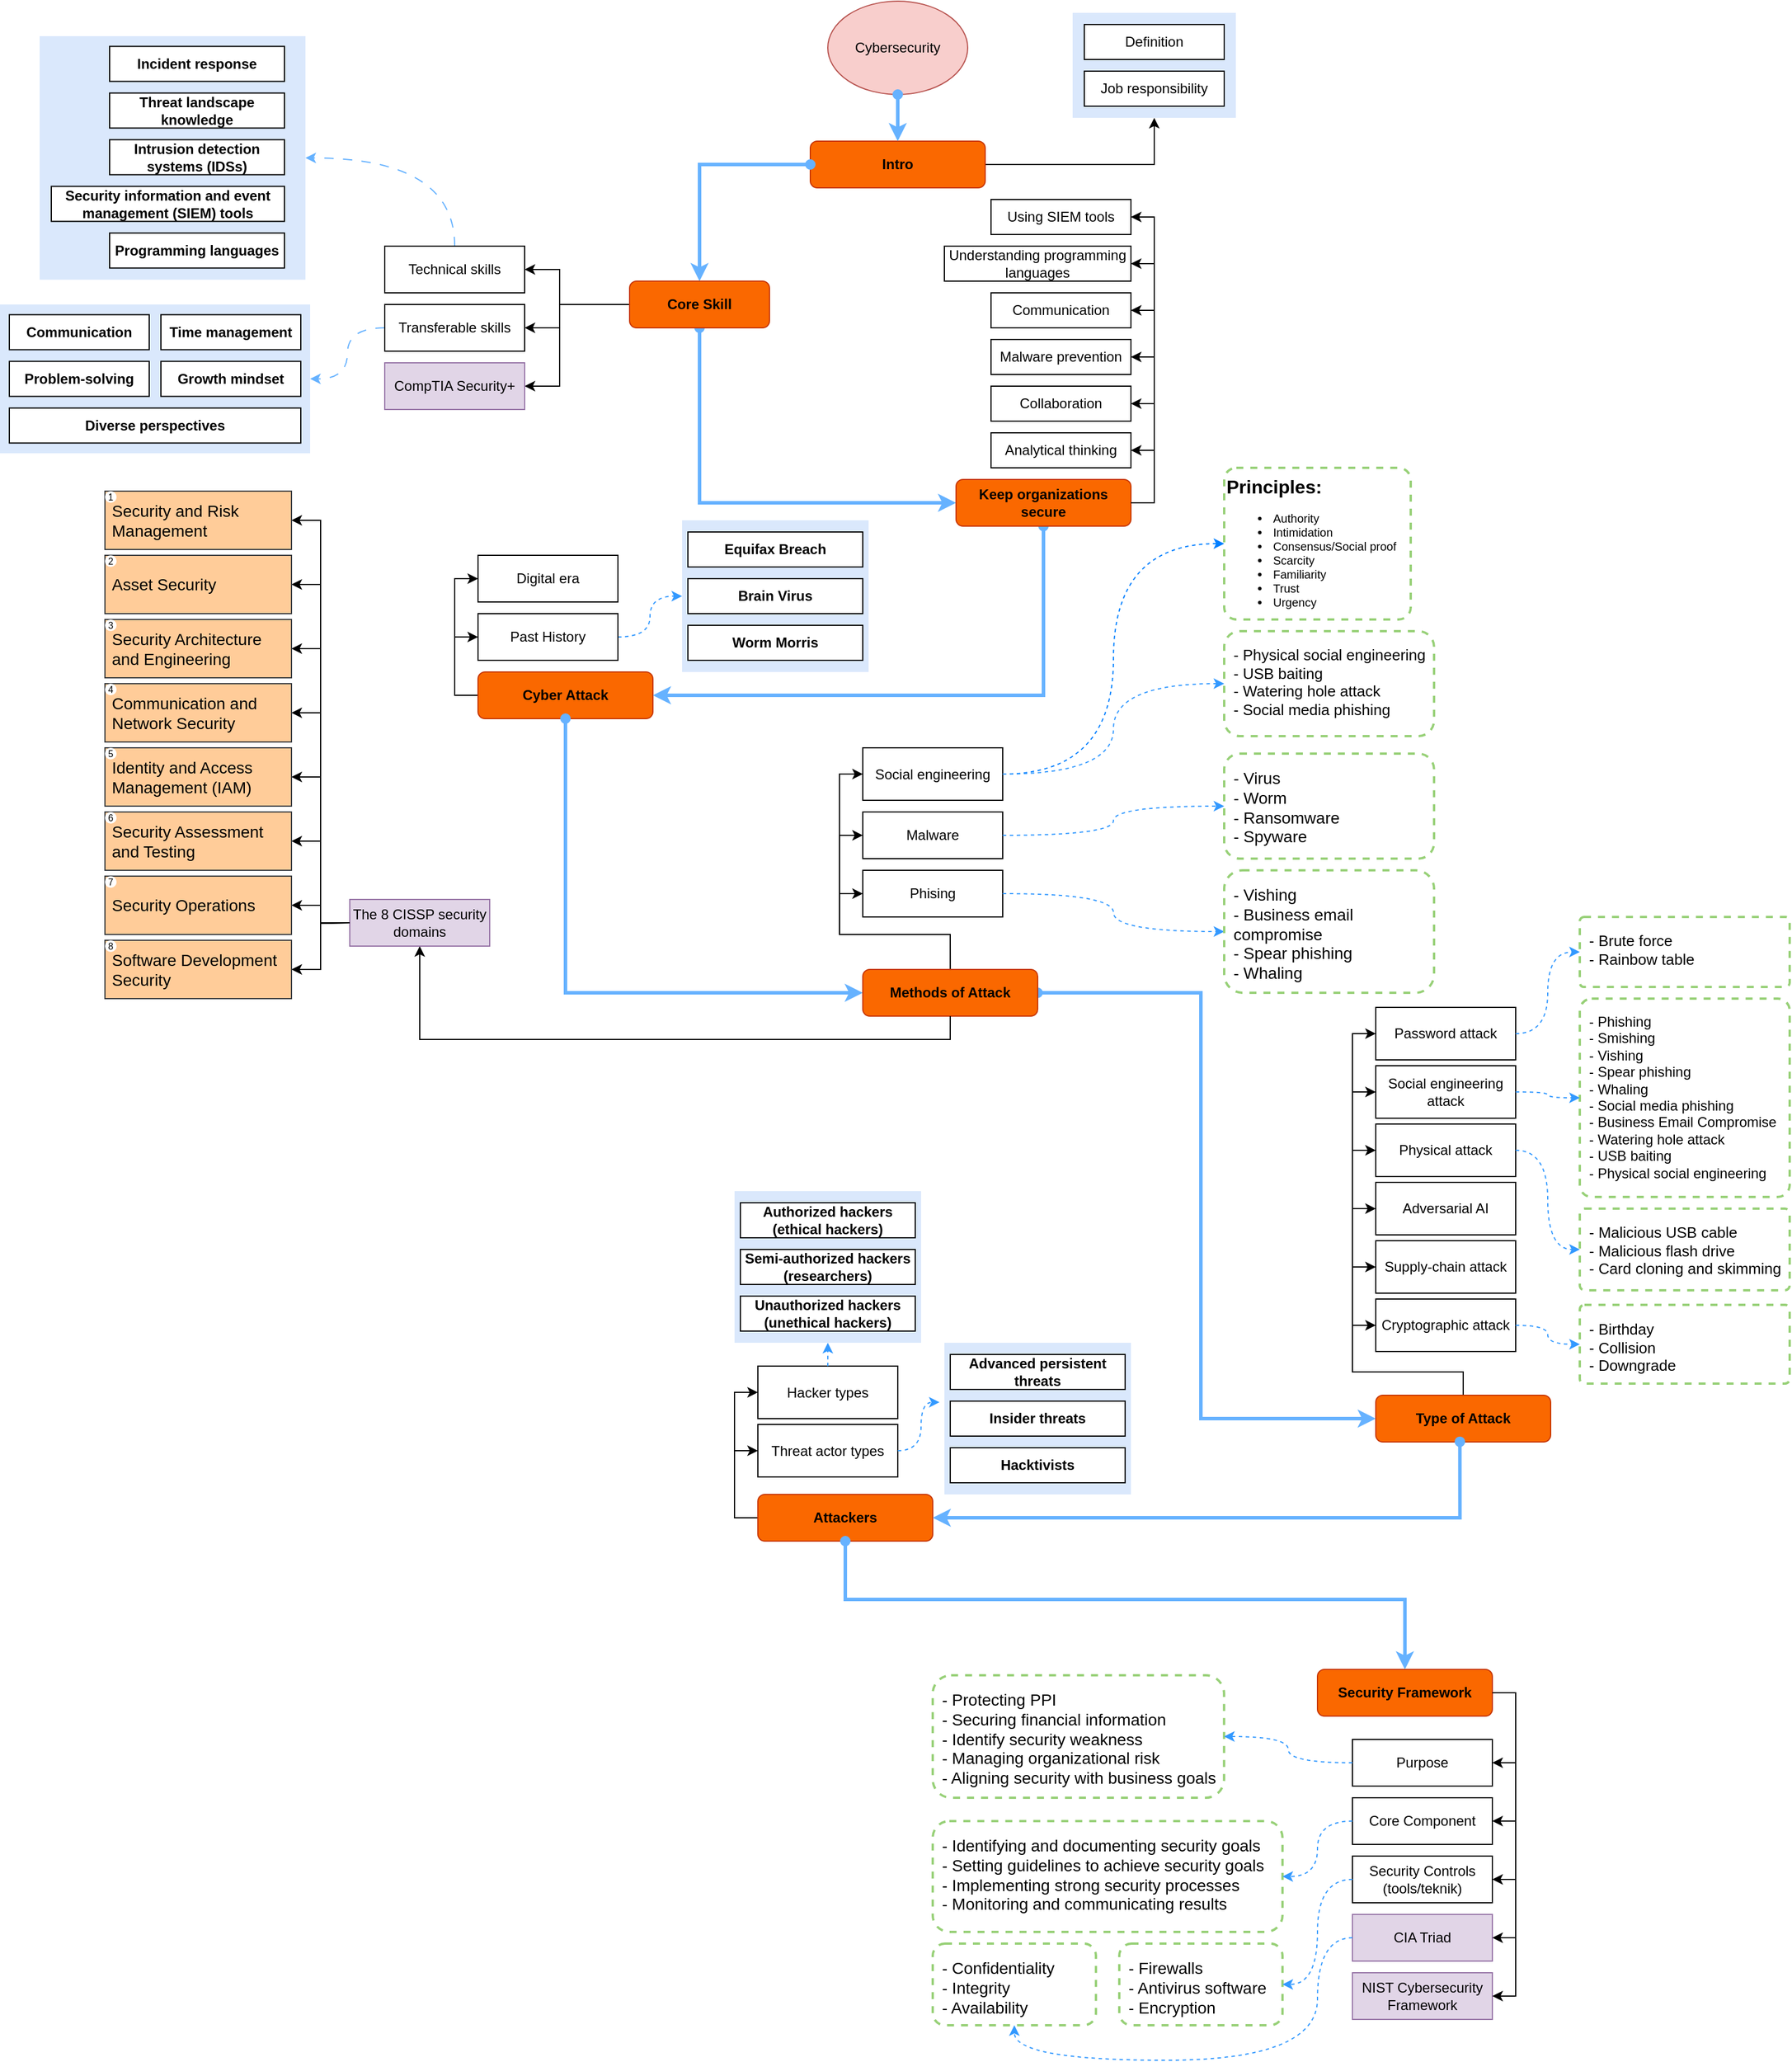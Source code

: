 <mxfile version="24.4.13" type="github">
  <diagram name="Page-1" id="br9i2XQCMFadmgih-ce4">
    <mxGraphModel dx="5175" dy="2493" grid="1" gridSize="10" guides="1" tooltips="1" connect="1" arrows="1" fold="1" page="1" pageScale="1" pageWidth="850" pageHeight="1100" math="0" shadow="0">
      <root>
        <mxCell id="0" />
        <mxCell id="1" parent="0" />
        <mxCell id="264VTFjCGmdhycWwTqiz-52" value="Cybersecurity" style="ellipse;whiteSpace=wrap;html=1;fillColor=#f8cecc;strokeColor=#b85450;" parent="1" vertex="1">
          <mxGeometry x="-1690" y="-1080" width="120" height="80" as="geometry" />
        </mxCell>
        <mxCell id="fM7l96CsDMEaJF0lDX_H-23" value="" style="group" vertex="1" connectable="0" parent="1">
          <mxGeometry x="-1220" y="-295" width="355" height="450" as="geometry" />
        </mxCell>
        <mxCell id="fM7l96CsDMEaJF0lDX_H-17" style="edgeStyle=orthogonalEdgeStyle;rounded=0;orthogonalLoop=1;jettySize=auto;html=1;entryX=0;entryY=0.5;entryDx=0;entryDy=0;exitX=0.5;exitY=0;exitDx=0;exitDy=0;" edge="1" parent="fM7l96CsDMEaJF0lDX_H-23" source="fM7l96CsDMEaJF0lDX_H-1" target="fM7l96CsDMEaJF0lDX_H-14">
          <mxGeometry relative="1" as="geometry" />
        </mxCell>
        <mxCell id="fM7l96CsDMEaJF0lDX_H-18" style="edgeStyle=orthogonalEdgeStyle;rounded=0;orthogonalLoop=1;jettySize=auto;html=1;exitX=0.5;exitY=0;exitDx=0;exitDy=0;entryX=0;entryY=0.5;entryDx=0;entryDy=0;" edge="1" parent="fM7l96CsDMEaJF0lDX_H-23" source="fM7l96CsDMEaJF0lDX_H-1" target="fM7l96CsDMEaJF0lDX_H-13">
          <mxGeometry relative="1" as="geometry">
            <Array as="points">
              <mxPoint x="75" y="390" />
              <mxPoint x="-20" y="390" />
              <mxPoint x="-20" y="300" />
            </Array>
          </mxGeometry>
        </mxCell>
        <mxCell id="fM7l96CsDMEaJF0lDX_H-19" style="edgeStyle=orthogonalEdgeStyle;rounded=0;orthogonalLoop=1;jettySize=auto;html=1;exitX=0.5;exitY=0;exitDx=0;exitDy=0;entryX=0;entryY=0.5;entryDx=0;entryDy=0;" edge="1" parent="fM7l96CsDMEaJF0lDX_H-23" source="fM7l96CsDMEaJF0lDX_H-1" target="fM7l96CsDMEaJF0lDX_H-12">
          <mxGeometry relative="1" as="geometry">
            <Array as="points">
              <mxPoint x="75" y="390" />
              <mxPoint x="-20" y="390" />
              <mxPoint x="-20" y="250" />
            </Array>
          </mxGeometry>
        </mxCell>
        <mxCell id="fM7l96CsDMEaJF0lDX_H-20" style="edgeStyle=orthogonalEdgeStyle;rounded=0;orthogonalLoop=1;jettySize=auto;html=1;exitX=0.5;exitY=0;exitDx=0;exitDy=0;entryX=0;entryY=0.5;entryDx=0;entryDy=0;" edge="1" parent="fM7l96CsDMEaJF0lDX_H-23" source="fM7l96CsDMEaJF0lDX_H-1" target="fM7l96CsDMEaJF0lDX_H-5">
          <mxGeometry relative="1" as="geometry">
            <Array as="points">
              <mxPoint x="75" y="390" />
              <mxPoint x="-20" y="390" />
              <mxPoint x="-20" y="200" />
            </Array>
          </mxGeometry>
        </mxCell>
        <mxCell id="fM7l96CsDMEaJF0lDX_H-21" style="edgeStyle=orthogonalEdgeStyle;rounded=0;orthogonalLoop=1;jettySize=auto;html=1;exitX=0.5;exitY=0;exitDx=0;exitDy=0;entryX=0;entryY=0.5;entryDx=0;entryDy=0;" edge="1" parent="fM7l96CsDMEaJF0lDX_H-23" source="fM7l96CsDMEaJF0lDX_H-1" target="fM7l96CsDMEaJF0lDX_H-3">
          <mxGeometry relative="1" as="geometry">
            <Array as="points">
              <mxPoint x="75" y="390" />
              <mxPoint x="-20" y="390" />
              <mxPoint x="-20" y="150" />
            </Array>
          </mxGeometry>
        </mxCell>
        <mxCell id="fM7l96CsDMEaJF0lDX_H-22" style="edgeStyle=orthogonalEdgeStyle;rounded=0;orthogonalLoop=1;jettySize=auto;html=1;exitX=1;exitY=0.5;exitDx=0;exitDy=0;entryX=0;entryY=0.5;entryDx=0;entryDy=0;" edge="1" parent="fM7l96CsDMEaJF0lDX_H-23" source="fM7l96CsDMEaJF0lDX_H-1" target="fM7l96CsDMEaJF0lDX_H-4">
          <mxGeometry relative="1" as="geometry">
            <Array as="points">
              <mxPoint x="75" y="430" />
              <mxPoint x="75" y="390" />
              <mxPoint x="-20" y="390" />
              <mxPoint x="-20" y="100" />
            </Array>
          </mxGeometry>
        </mxCell>
        <mxCell id="fM7l96CsDMEaJF0lDX_H-1" value="Type of Attack" style="rounded=1;whiteSpace=wrap;html=1;fontStyle=1;fillColor=#fa6800;fontColor=#000000;strokeColor=#C73500;" vertex="1" parent="fM7l96CsDMEaJF0lDX_H-23">
          <mxGeometry y="410" width="150" height="40" as="geometry" />
        </mxCell>
        <mxCell id="fM7l96CsDMEaJF0lDX_H-3" value="Social engineering attack" style="rounded=0;whiteSpace=wrap;html=1;" vertex="1" parent="fM7l96CsDMEaJF0lDX_H-23">
          <mxGeometry y="127.5" width="120" height="45" as="geometry" />
        </mxCell>
        <mxCell id="fM7l96CsDMEaJF0lDX_H-4" value="Password attack" style="rounded=0;whiteSpace=wrap;html=1;" vertex="1" parent="fM7l96CsDMEaJF0lDX_H-23">
          <mxGeometry y="77.5" width="120" height="45" as="geometry" />
        </mxCell>
        <mxCell id="fM7l96CsDMEaJF0lDX_H-5" value="Physical attack" style="rounded=0;whiteSpace=wrap;html=1;" vertex="1" parent="fM7l96CsDMEaJF0lDX_H-23">
          <mxGeometry y="177.5" width="120" height="45" as="geometry" />
        </mxCell>
        <mxCell id="fM7l96CsDMEaJF0lDX_H-6" value="&lt;div style=&quot;font-size: 13px;&quot;&gt;&lt;font style=&quot;font-size: 13px;&quot;&gt;- Brute force&lt;br&gt;- Rainbow table&lt;/font&gt;&lt;/div&gt;" style="text;html=1;whiteSpace=wrap;overflow=hidden;rounded=1;strokeColor=#97D077;dashed=1;fillColor=none;strokeWidth=2;spacing=8;arcSize=6;" vertex="1" parent="fM7l96CsDMEaJF0lDX_H-23">
          <mxGeometry x="175" width="180" height="60" as="geometry" />
        </mxCell>
        <mxCell id="fM7l96CsDMEaJF0lDX_H-7" style="rounded=0;orthogonalLoop=1;jettySize=auto;html=1;exitX=1;exitY=0.5;exitDx=0;exitDy=0;entryX=0;entryY=0.5;entryDx=0;entryDy=0;dashed=1;strokeColor=#3399FF;edgeStyle=orthogonalEdgeStyle;curved=1;" edge="1" parent="fM7l96CsDMEaJF0lDX_H-23" source="fM7l96CsDMEaJF0lDX_H-4" target="fM7l96CsDMEaJF0lDX_H-6">
          <mxGeometry relative="1" as="geometry">
            <mxPoint x="-110" y="489.5" as="sourcePoint" />
            <mxPoint x="-30" y="484.5" as="targetPoint" />
          </mxGeometry>
        </mxCell>
        <mxCell id="fM7l96CsDMEaJF0lDX_H-8" value="- Phishing&lt;br&gt;- Smishing&lt;br&gt;- Vishing&lt;br&gt;- Spear phishing&lt;br&gt;- Whaling&lt;br&gt;- Social media phishing&lt;br&gt;- Business Email Compromise&lt;br&gt;- Watering hole attack&lt;br&gt;- USB baiting&lt;br&gt;- Physical social engineering " style="text;html=1;whiteSpace=wrap;overflow=hidden;rounded=1;strokeColor=#97D077;dashed=1;fillColor=none;strokeWidth=2;spacing=8;arcSize=6;" vertex="1" parent="fM7l96CsDMEaJF0lDX_H-23">
          <mxGeometry x="175" y="70" width="180" height="170" as="geometry" />
        </mxCell>
        <mxCell id="fM7l96CsDMEaJF0lDX_H-9" style="rounded=0;orthogonalLoop=1;jettySize=auto;html=1;exitX=1;exitY=0.5;exitDx=0;exitDy=0;entryX=0;entryY=0.5;entryDx=0;entryDy=0;dashed=1;strokeColor=#3399FF;edgeStyle=orthogonalEdgeStyle;curved=1;" edge="1" parent="fM7l96CsDMEaJF0lDX_H-23" source="fM7l96CsDMEaJF0lDX_H-3" target="fM7l96CsDMEaJF0lDX_H-8">
          <mxGeometry relative="1" as="geometry">
            <mxPoint x="130" y="243" as="sourcePoint" />
            <mxPoint x="170" y="120" as="targetPoint" />
          </mxGeometry>
        </mxCell>
        <mxCell id="fM7l96CsDMEaJF0lDX_H-10" value="&lt;div style=&quot;font-size: 13px;&quot;&gt;&lt;font style=&quot;font-size: 13px;&quot;&gt;- Malicious USB cable&lt;br&gt;- Malicious flash drive&lt;br&gt;- Card cloning and skimming&lt;/font&gt;&lt;/div&gt;" style="text;html=1;whiteSpace=wrap;overflow=hidden;rounded=1;strokeColor=#97D077;dashed=1;fillColor=none;strokeWidth=2;spacing=8;arcSize=6;" vertex="1" parent="fM7l96CsDMEaJF0lDX_H-23">
          <mxGeometry x="175" y="250" width="180" height="70" as="geometry" />
        </mxCell>
        <mxCell id="fM7l96CsDMEaJF0lDX_H-11" style="rounded=0;orthogonalLoop=1;jettySize=auto;html=1;exitX=1;exitY=0.5;exitDx=0;exitDy=0;entryX=0;entryY=0.5;entryDx=0;entryDy=0;dashed=1;strokeColor=#3399FF;edgeStyle=orthogonalEdgeStyle;curved=1;" edge="1" parent="fM7l96CsDMEaJF0lDX_H-23" source="fM7l96CsDMEaJF0lDX_H-5" target="fM7l96CsDMEaJF0lDX_H-10">
          <mxGeometry relative="1" as="geometry">
            <mxPoint x="130" y="243" as="sourcePoint" />
            <mxPoint x="185" y="205" as="targetPoint" />
          </mxGeometry>
        </mxCell>
        <mxCell id="fM7l96CsDMEaJF0lDX_H-12" value="Adversarial AI" style="rounded=0;whiteSpace=wrap;html=1;" vertex="1" parent="fM7l96CsDMEaJF0lDX_H-23">
          <mxGeometry y="227.5" width="120" height="45" as="geometry" />
        </mxCell>
        <mxCell id="fM7l96CsDMEaJF0lDX_H-13" value="Supply-chain attack" style="rounded=0;whiteSpace=wrap;html=1;" vertex="1" parent="fM7l96CsDMEaJF0lDX_H-23">
          <mxGeometry y="277.5" width="120" height="45" as="geometry" />
        </mxCell>
        <mxCell id="fM7l96CsDMEaJF0lDX_H-14" value="Cryptographic attack" style="rounded=0;whiteSpace=wrap;html=1;" vertex="1" parent="fM7l96CsDMEaJF0lDX_H-23">
          <mxGeometry y="327.5" width="120" height="45" as="geometry" />
        </mxCell>
        <mxCell id="fM7l96CsDMEaJF0lDX_H-15" value="&lt;div style=&quot;font-size: 13px;&quot;&gt;&lt;font style=&quot;font-size: 13px;&quot;&gt;- Birthday&lt;br&gt;- Collision&lt;br&gt;- Downgrade&lt;/font&gt;&lt;/div&gt;" style="text;html=1;whiteSpace=wrap;overflow=hidden;rounded=1;strokeColor=#97D077;dashed=1;fillColor=none;strokeWidth=2;spacing=8;arcSize=6;" vertex="1" parent="fM7l96CsDMEaJF0lDX_H-23">
          <mxGeometry x="175" y="332.5" width="180" height="67.5" as="geometry" />
        </mxCell>
        <mxCell id="fM7l96CsDMEaJF0lDX_H-16" style="rounded=0;orthogonalLoop=1;jettySize=auto;html=1;exitX=1;exitY=0.5;exitDx=0;exitDy=0;entryX=0;entryY=0.5;entryDx=0;entryDy=0;dashed=1;strokeColor=#3399FF;edgeStyle=orthogonalEdgeStyle;curved=1;" edge="1" parent="fM7l96CsDMEaJF0lDX_H-23" source="fM7l96CsDMEaJF0lDX_H-14" target="fM7l96CsDMEaJF0lDX_H-15">
          <mxGeometry relative="1" as="geometry">
            <mxPoint x="130" y="188" as="sourcePoint" />
            <mxPoint x="185" y="255" as="targetPoint" />
          </mxGeometry>
        </mxCell>
        <mxCell id="fM7l96CsDMEaJF0lDX_H-101" style="edgeStyle=orthogonalEdgeStyle;rounded=0;orthogonalLoop=1;jettySize=auto;html=1;exitX=1;exitY=0.5;exitDx=0;exitDy=0;entryX=0.5;entryY=1;entryDx=0;entryDy=0;" edge="1" parent="1" source="fM7l96CsDMEaJF0lDX_H-89" target="fM7l96CsDMEaJF0lDX_H-99">
          <mxGeometry relative="1" as="geometry" />
        </mxCell>
        <mxCell id="fM7l96CsDMEaJF0lDX_H-89" value="Intro" style="rounded=1;whiteSpace=wrap;html=1;fontStyle=1;fillColor=#fa6800;fontColor=#000000;strokeColor=#C73500;" vertex="1" parent="1">
          <mxGeometry x="-1705" y="-960" width="150" height="40" as="geometry" />
        </mxCell>
        <mxCell id="fM7l96CsDMEaJF0lDX_H-93" value="" style="group" vertex="1" connectable="0" parent="1">
          <mxGeometry x="-1990" y="-635" width="335" height="170" as="geometry" />
        </mxCell>
        <mxCell id="J2ZZ7itkFwCHRIRfqg_c-4" style="edgeStyle=orthogonalEdgeStyle;rounded=0;orthogonalLoop=1;jettySize=auto;html=1;entryX=0;entryY=0.5;entryDx=0;entryDy=0;exitX=0;exitY=0.5;exitDx=0;exitDy=0;" parent="fM7l96CsDMEaJF0lDX_H-93" source="J2ZZ7itkFwCHRIRfqg_c-1" target="J2ZZ7itkFwCHRIRfqg_c-3" edge="1">
          <mxGeometry relative="1" as="geometry" />
        </mxCell>
        <mxCell id="J2ZZ7itkFwCHRIRfqg_c-6" style="edgeStyle=orthogonalEdgeStyle;rounded=0;orthogonalLoop=1;jettySize=auto;html=1;exitX=0;exitY=0.5;exitDx=0;exitDy=0;entryX=0;entryY=0.5;entryDx=0;entryDy=0;" parent="fM7l96CsDMEaJF0lDX_H-93" source="J2ZZ7itkFwCHRIRfqg_c-1" target="J2ZZ7itkFwCHRIRfqg_c-5" edge="1">
          <mxGeometry relative="1" as="geometry" />
        </mxCell>
        <mxCell id="J2ZZ7itkFwCHRIRfqg_c-1" value="Cyber Attack" style="rounded=1;whiteSpace=wrap;html=1;fontStyle=1;fillColor=#fa6800;fontColor=#000000;strokeColor=#C73500;" parent="fM7l96CsDMEaJF0lDX_H-93" vertex="1">
          <mxGeometry y="130" width="150" height="40" as="geometry" />
        </mxCell>
        <mxCell id="J2ZZ7itkFwCHRIRfqg_c-18" style="edgeStyle=orthogonalEdgeStyle;rounded=0;orthogonalLoop=1;jettySize=auto;html=1;entryX=0;entryY=0.5;entryDx=0;entryDy=0;curved=1;dashed=1;strokeColor=#3399FF;" parent="fM7l96CsDMEaJF0lDX_H-93" source="J2ZZ7itkFwCHRIRfqg_c-3" target="J2ZZ7itkFwCHRIRfqg_c-16" edge="1">
          <mxGeometry relative="1" as="geometry" />
        </mxCell>
        <mxCell id="J2ZZ7itkFwCHRIRfqg_c-3" value="Past History" style="rounded=0;whiteSpace=wrap;html=1;" parent="fM7l96CsDMEaJF0lDX_H-93" vertex="1">
          <mxGeometry y="80" width="120" height="40" as="geometry" />
        </mxCell>
        <mxCell id="J2ZZ7itkFwCHRIRfqg_c-5" value="Digital era" style="rounded=0;whiteSpace=wrap;html=1;" parent="fM7l96CsDMEaJF0lDX_H-93" vertex="1">
          <mxGeometry y="30" width="120" height="40" as="geometry" />
        </mxCell>
        <mxCell id="J2ZZ7itkFwCHRIRfqg_c-16" value="" style="rounded=0;whiteSpace=wrap;html=1;fillColor=#dae8fc;strokeColor=none;" parent="fM7l96CsDMEaJF0lDX_H-93" vertex="1">
          <mxGeometry x="175" width="160" height="130" as="geometry" />
        </mxCell>
        <mxCell id="aWFrK_bEZAdx8_nkd82R-21" value="" style="group" parent="fM7l96CsDMEaJF0lDX_H-93" vertex="1" connectable="0">
          <mxGeometry x="180" y="10" width="150" height="110" as="geometry" />
        </mxCell>
        <mxCell id="J2ZZ7itkFwCHRIRfqg_c-7" value="&lt;strong&gt;Worm Morris&lt;br&gt;&lt;/strong&gt;" style="whiteSpace=wrap;html=1;rounded=0;" parent="aWFrK_bEZAdx8_nkd82R-21" vertex="1">
          <mxGeometry y="80" width="150" height="30" as="geometry" />
        </mxCell>
        <mxCell id="J2ZZ7itkFwCHRIRfqg_c-8" value="&lt;strong&gt;Brain Virus&lt;br&gt;&lt;/strong&gt;" style="whiteSpace=wrap;html=1;rounded=0;" parent="aWFrK_bEZAdx8_nkd82R-21" vertex="1">
          <mxGeometry y="40" width="150" height="30" as="geometry" />
        </mxCell>
        <mxCell id="aWFrK_bEZAdx8_nkd82R-20" value="&lt;strong&gt;Equifax Breach&lt;br&gt;&lt;/strong&gt;" style="whiteSpace=wrap;html=1;rounded=0;" parent="aWFrK_bEZAdx8_nkd82R-21" vertex="1">
          <mxGeometry width="150" height="30" as="geometry" />
        </mxCell>
        <mxCell id="fM7l96CsDMEaJF0lDX_H-95" value="" style="group" vertex="1" connectable="0" parent="1">
          <mxGeometry x="-1769.97" y="-60" width="340" height="300" as="geometry" />
        </mxCell>
        <mxCell id="fM7l96CsDMEaJF0lDX_H-33" style="edgeStyle=orthogonalEdgeStyle;rounded=0;orthogonalLoop=1;jettySize=auto;html=1;exitX=0;exitY=0.5;exitDx=0;exitDy=0;entryX=0;entryY=0.5;entryDx=0;entryDy=0;" edge="1" parent="fM7l96CsDMEaJF0lDX_H-95" source="fM7l96CsDMEaJF0lDX_H-24" target="fM7l96CsDMEaJF0lDX_H-26">
          <mxGeometry relative="1" as="geometry" />
        </mxCell>
        <mxCell id="fM7l96CsDMEaJF0lDX_H-42" style="edgeStyle=orthogonalEdgeStyle;rounded=0;orthogonalLoop=1;jettySize=auto;html=1;exitX=0;exitY=0.5;exitDx=0;exitDy=0;entryX=0;entryY=0.5;entryDx=0;entryDy=0;" edge="1" parent="fM7l96CsDMEaJF0lDX_H-95" source="fM7l96CsDMEaJF0lDX_H-24" target="fM7l96CsDMEaJF0lDX_H-34">
          <mxGeometry relative="1" as="geometry" />
        </mxCell>
        <mxCell id="fM7l96CsDMEaJF0lDX_H-24" value="Attackers" style="rounded=1;whiteSpace=wrap;html=1;fontStyle=1;fillColor=#fa6800;fontColor=#000000;strokeColor=#C73500;" vertex="1" parent="fM7l96CsDMEaJF0lDX_H-95">
          <mxGeometry x="20" y="260" width="150" height="40" as="geometry" />
        </mxCell>
        <mxCell id="fM7l96CsDMEaJF0lDX_H-26" value="Threat actor types" style="rounded=0;whiteSpace=wrap;html=1;" vertex="1" parent="fM7l96CsDMEaJF0lDX_H-95">
          <mxGeometry x="20" y="200" width="120" height="45" as="geometry" />
        </mxCell>
        <mxCell id="fM7l96CsDMEaJF0lDX_H-32" style="edgeStyle=orthogonalEdgeStyle;rounded=0;orthogonalLoop=1;jettySize=auto;html=1;entryX=-0.026;entryY=0.392;entryDx=0;entryDy=0;curved=1;dashed=1;strokeColor=#3399FF;exitX=1;exitY=0.5;exitDx=0;exitDy=0;entryPerimeter=0;" edge="1" parent="fM7l96CsDMEaJF0lDX_H-95" source="fM7l96CsDMEaJF0lDX_H-26" target="fM7l96CsDMEaJF0lDX_H-27">
          <mxGeometry relative="1" as="geometry">
            <mxPoint x="200" y="384.76" as="sourcePoint" />
            <mxPoint x="330" y="304.76" as="targetPoint" />
          </mxGeometry>
        </mxCell>
        <mxCell id="fM7l96CsDMEaJF0lDX_H-34" value="Hacker types" style="rounded=0;whiteSpace=wrap;html=1;" vertex="1" parent="fM7l96CsDMEaJF0lDX_H-95">
          <mxGeometry x="20" y="150" width="120" height="45" as="geometry" />
        </mxCell>
        <mxCell id="fM7l96CsDMEaJF0lDX_H-40" value="" style="group" vertex="1" connectable="0" parent="fM7l96CsDMEaJF0lDX_H-95">
          <mxGeometry x="180" y="130" width="160" height="130" as="geometry" />
        </mxCell>
        <mxCell id="fM7l96CsDMEaJF0lDX_H-27" value="" style="rounded=0;whiteSpace=wrap;html=1;fillColor=#dae8fc;strokeColor=none;" vertex="1" parent="fM7l96CsDMEaJF0lDX_H-40">
          <mxGeometry width="160" height="130" as="geometry" />
        </mxCell>
        <mxCell id="fM7l96CsDMEaJF0lDX_H-28" value="" style="group" vertex="1" connectable="0" parent="fM7l96CsDMEaJF0lDX_H-40">
          <mxGeometry x="5" y="10" width="150" height="110" as="geometry" />
        </mxCell>
        <mxCell id="fM7l96CsDMEaJF0lDX_H-29" value="&lt;strong&gt;Hacktivists&lt;/strong&gt;" style="whiteSpace=wrap;html=1;rounded=0;" vertex="1" parent="fM7l96CsDMEaJF0lDX_H-28">
          <mxGeometry y="80" width="150" height="30" as="geometry" />
        </mxCell>
        <mxCell id="fM7l96CsDMEaJF0lDX_H-30" value="&lt;strong&gt;Insider threats&lt;br&gt;&lt;/strong&gt;" style="whiteSpace=wrap;html=1;rounded=0;" vertex="1" parent="fM7l96CsDMEaJF0lDX_H-28">
          <mxGeometry y="40" width="150" height="30" as="geometry" />
        </mxCell>
        <mxCell id="fM7l96CsDMEaJF0lDX_H-31" value="&lt;strong&gt;Advanced persistent threats&lt;br&gt;&lt;/strong&gt;" style="whiteSpace=wrap;html=1;rounded=0;" vertex="1" parent="fM7l96CsDMEaJF0lDX_H-28">
          <mxGeometry width="150" height="30" as="geometry" />
        </mxCell>
        <mxCell id="fM7l96CsDMEaJF0lDX_H-41" value="" style="group" vertex="1" connectable="0" parent="fM7l96CsDMEaJF0lDX_H-95">
          <mxGeometry width="160" height="130" as="geometry" />
        </mxCell>
        <mxCell id="fM7l96CsDMEaJF0lDX_H-35" value="" style="rounded=0;whiteSpace=wrap;html=1;fillColor=#dae8fc;strokeColor=none;" vertex="1" parent="fM7l96CsDMEaJF0lDX_H-41">
          <mxGeometry width="160" height="130" as="geometry" />
        </mxCell>
        <mxCell id="fM7l96CsDMEaJF0lDX_H-36" value="" style="group" vertex="1" connectable="0" parent="fM7l96CsDMEaJF0lDX_H-41">
          <mxGeometry x="5" y="10" width="150" height="110" as="geometry" />
        </mxCell>
        <mxCell id="fM7l96CsDMEaJF0lDX_H-37" value="&lt;strong&gt;Unauthorized hackers (unethical hackers)&lt;/strong&gt;" style="whiteSpace=wrap;html=1;rounded=0;" vertex="1" parent="fM7l96CsDMEaJF0lDX_H-36">
          <mxGeometry y="80" width="150" height="30" as="geometry" />
        </mxCell>
        <mxCell id="fM7l96CsDMEaJF0lDX_H-38" value="&lt;strong&gt;Semi-authorized hackers (researchers)&lt;/strong&gt;" style="whiteSpace=wrap;html=1;rounded=0;" vertex="1" parent="fM7l96CsDMEaJF0lDX_H-36">
          <mxGeometry y="40" width="150" height="30" as="geometry" />
        </mxCell>
        <mxCell id="fM7l96CsDMEaJF0lDX_H-39" value="&lt;strong&gt;Authorized hackers (ethical hackers)&lt;br&gt;&lt;/strong&gt;" style="whiteSpace=wrap;html=1;rounded=0;fontStyle=0" vertex="1" parent="fM7l96CsDMEaJF0lDX_H-36">
          <mxGeometry width="150" height="30" as="geometry" />
        </mxCell>
        <mxCell id="fM7l96CsDMEaJF0lDX_H-43" style="rounded=0;orthogonalLoop=1;jettySize=auto;html=1;entryX=0.5;entryY=1;entryDx=0;entryDy=0;dashed=1;strokeColor=#3399FF;exitX=0.5;exitY=0;exitDx=0;exitDy=0;edgeStyle=orthogonalEdgeStyle;curved=1;" edge="1" parent="fM7l96CsDMEaJF0lDX_H-95" source="fM7l96CsDMEaJF0lDX_H-34" target="fM7l96CsDMEaJF0lDX_H-35">
          <mxGeometry relative="1" as="geometry">
            <mxPoint x="150" y="233" as="sourcePoint" />
            <mxPoint x="206" y="181" as="targetPoint" />
          </mxGeometry>
        </mxCell>
        <mxCell id="fM7l96CsDMEaJF0lDX_H-100" value="" style="group" vertex="1" connectable="0" parent="1">
          <mxGeometry x="-1480" y="-1070" width="140" height="90" as="geometry" />
        </mxCell>
        <mxCell id="fM7l96CsDMEaJF0lDX_H-99" value="" style="rounded=0;whiteSpace=wrap;html=1;fillColor=#dae8fc;strokeColor=none;" vertex="1" parent="fM7l96CsDMEaJF0lDX_H-100">
          <mxGeometry width="140" height="90" as="geometry" />
        </mxCell>
        <mxCell id="fM7l96CsDMEaJF0lDX_H-98" value="" style="group" vertex="1" connectable="0" parent="fM7l96CsDMEaJF0lDX_H-100">
          <mxGeometry x="10" y="10" width="120" height="70" as="geometry" />
        </mxCell>
        <mxCell id="fM7l96CsDMEaJF0lDX_H-96" value="Definition" style="rounded=0;whiteSpace=wrap;html=1;" vertex="1" parent="fM7l96CsDMEaJF0lDX_H-98">
          <mxGeometry width="120" height="30" as="geometry" />
        </mxCell>
        <mxCell id="fM7l96CsDMEaJF0lDX_H-97" value="Job responsibility" style="rounded=0;whiteSpace=wrap;html=1;" vertex="1" parent="fM7l96CsDMEaJF0lDX_H-98">
          <mxGeometry y="40" width="120" height="30" as="geometry" />
        </mxCell>
        <mxCell id="fM7l96CsDMEaJF0lDX_H-102" style="edgeStyle=orthogonalEdgeStyle;rounded=0;orthogonalLoop=1;jettySize=auto;html=1;exitX=0.5;exitY=1;exitDx=0;exitDy=0;strokeWidth=3;strokeColor=#66B2FF;entryX=0;entryY=0.5;entryDx=0;entryDy=0;startArrow=oval;startFill=1;" edge="1" parent="1" source="J2ZZ7itkFwCHRIRfqg_c-1" target="aWFrK_bEZAdx8_nkd82R-1">
          <mxGeometry relative="1" as="geometry">
            <mxPoint x="-1620" y="-910" as="sourcePoint" />
            <mxPoint x="-1470" y="-550" as="targetPoint" />
            <Array as="points">
              <mxPoint x="-1915" y="-230" />
            </Array>
          </mxGeometry>
        </mxCell>
        <mxCell id="fM7l96CsDMEaJF0lDX_H-105" style="edgeStyle=orthogonalEdgeStyle;rounded=0;orthogonalLoop=1;jettySize=auto;html=1;exitX=1;exitY=0.5;exitDx=0;exitDy=0;strokeWidth=3;strokeColor=#66B2FF;entryX=0;entryY=0.5;entryDx=0;entryDy=0;startArrow=oval;startFill=1;" edge="1" parent="1" source="aWFrK_bEZAdx8_nkd82R-1" target="fM7l96CsDMEaJF0lDX_H-1">
          <mxGeometry relative="1" as="geometry">
            <mxPoint x="-1800" y="-800" as="sourcePoint" />
            <mxPoint x="-1950" y="-290" as="targetPoint" />
            <Array as="points">
              <mxPoint x="-1370" y="-230" />
              <mxPoint x="-1370" y="135" />
            </Array>
          </mxGeometry>
        </mxCell>
        <mxCell id="fM7l96CsDMEaJF0lDX_H-106" style="edgeStyle=orthogonalEdgeStyle;rounded=0;orthogonalLoop=1;jettySize=auto;html=1;strokeWidth=3;strokeColor=#66B2FF;entryX=1;entryY=0.5;entryDx=0;entryDy=0;startArrow=oval;startFill=1;exitX=0.481;exitY=0.996;exitDx=0;exitDy=0;exitPerimeter=0;" edge="1" parent="1" source="fM7l96CsDMEaJF0lDX_H-1" target="fM7l96CsDMEaJF0lDX_H-24">
          <mxGeometry relative="1" as="geometry">
            <mxPoint x="-1220" y="250" as="sourcePoint" />
            <mxPoint x="-650" y="-90" as="targetPoint" />
            <Array as="points">
              <mxPoint x="-1148" y="220" />
            </Array>
          </mxGeometry>
        </mxCell>
        <mxCell id="fM7l96CsDMEaJF0lDX_H-110" style="edgeStyle=orthogonalEdgeStyle;rounded=0;orthogonalLoop=1;jettySize=auto;html=1;exitX=0.5;exitY=1;exitDx=0;exitDy=0;entryX=0;entryY=0.5;entryDx=0;entryDy=0;strokeWidth=3;strokeColor=#66B2FF;startArrow=oval;startFill=1;" edge="1" parent="1" source="264VTFjCGmdhycWwTqiz-1" target="264VTFjCGmdhycWwTqiz-31">
          <mxGeometry relative="1" as="geometry">
            <mxPoint x="-1620" y="-910" as="sourcePoint" />
            <mxPoint x="-1921" y="-750" as="targetPoint" />
            <Array as="points">
              <mxPoint x="-1800" y="-650" />
            </Array>
          </mxGeometry>
        </mxCell>
        <mxCell id="fM7l96CsDMEaJF0lDX_H-112" style="edgeStyle=orthogonalEdgeStyle;rounded=0;orthogonalLoop=1;jettySize=auto;html=1;exitX=0.5;exitY=1;exitDx=0;exitDy=0;strokeWidth=3;strokeColor=#66B2FF;startArrow=oval;startFill=1;entryX=0.5;entryY=0;entryDx=0;entryDy=0;" edge="1" parent="1" source="fM7l96CsDMEaJF0lDX_H-24" target="fM7l96CsDMEaJF0lDX_H-45">
          <mxGeometry relative="1" as="geometry">
            <mxPoint x="-1380" y="150" as="sourcePoint" />
            <mxPoint x="-1010" y="240" as="targetPoint" />
            <Array as="points">
              <mxPoint x="-1675" y="290" />
              <mxPoint x="-1195" y="290" />
            </Array>
          </mxGeometry>
        </mxCell>
        <mxCell id="fM7l96CsDMEaJF0lDX_H-92" style="edgeStyle=orthogonalEdgeStyle;rounded=0;orthogonalLoop=1;jettySize=auto;html=1;entryX=0.5;entryY=0;entryDx=0;entryDy=0;strokeWidth=3;strokeColor=#66B2FF;startArrow=oval;startFill=1;exitX=0;exitY=0.5;exitDx=0;exitDy=0;" edge="1" parent="1" source="fM7l96CsDMEaJF0lDX_H-89" target="264VTFjCGmdhycWwTqiz-1">
          <mxGeometry relative="1" as="geometry">
            <mxPoint x="-1710" y="-890" as="sourcePoint" />
            <mxPoint x="-1630" y="-890" as="targetPoint" />
            <Array as="points">
              <mxPoint x="-1800" y="-940" />
            </Array>
          </mxGeometry>
        </mxCell>
        <mxCell id="fM7l96CsDMEaJF0lDX_H-91" style="edgeStyle=orthogonalEdgeStyle;rounded=0;orthogonalLoop=1;jettySize=auto;html=1;entryX=0.5;entryY=0;entryDx=0;entryDy=0;strokeWidth=3;fillColor=#d80073;strokeColor=#66B2FF;startArrow=oval;startFill=1;" edge="1" parent="1" source="264VTFjCGmdhycWwTqiz-52" target="fM7l96CsDMEaJF0lDX_H-89">
          <mxGeometry relative="1" as="geometry" />
        </mxCell>
        <mxCell id="fM7l96CsDMEaJF0lDX_H-113" style="edgeStyle=orthogonalEdgeStyle;rounded=0;orthogonalLoop=1;jettySize=auto;html=1;exitX=0.5;exitY=1;exitDx=0;exitDy=0;entryX=1;entryY=0.5;entryDx=0;entryDy=0;strokeWidth=3;strokeColor=#66B2FF;startArrow=oval;startFill=1;" edge="1" parent="1" source="264VTFjCGmdhycWwTqiz-31" target="J2ZZ7itkFwCHRIRfqg_c-1">
          <mxGeometry relative="1" as="geometry">
            <mxPoint x="-2281" y="-300" as="sourcePoint" />
            <mxPoint x="-2270" y="160" as="targetPoint" />
            <Array as="points">
              <mxPoint x="-1505" y="-485" />
            </Array>
          </mxGeometry>
        </mxCell>
        <mxCell id="264VTFjCGmdhycWwTqiz-26" value="" style="group" parent="1" vertex="1" connectable="0">
          <mxGeometry x="-2366" y="-1040" width="226" height="200" as="geometry" />
        </mxCell>
        <mxCell id="264VTFjCGmdhycWwTqiz-27" value="" style="group" parent="264VTFjCGmdhycWwTqiz-26" vertex="1" connectable="0">
          <mxGeometry y="-10" width="228" height="208.75" as="geometry" />
        </mxCell>
        <mxCell id="264VTFjCGmdhycWwTqiz-25" value="" style="rounded=0;whiteSpace=wrap;html=1;fillColor=#dae8fc;strokeColor=none;" parent="264VTFjCGmdhycWwTqiz-27" vertex="1">
          <mxGeometry width="228" height="208.75" as="geometry" />
        </mxCell>
        <mxCell id="264VTFjCGmdhycWwTqiz-19" value="&lt;span&gt;&lt;strong&gt;&lt;span&gt;Programming languages&lt;/span&gt;&lt;/strong&gt;&lt;/span&gt;" style="whiteSpace=wrap;html=1;rounded=0;" parent="264VTFjCGmdhycWwTqiz-27" vertex="1">
          <mxGeometry x="60" y="168.75" width="150" height="30" as="geometry" />
        </mxCell>
        <mxCell id="264VTFjCGmdhycWwTqiz-20" value="&lt;span&gt;&lt;strong&gt;&lt;span&gt;Security information and event management (SIEM) tools&lt;/span&gt;&lt;/strong&gt;&lt;/span&gt;" style="whiteSpace=wrap;html=1;rounded=0;" parent="264VTFjCGmdhycWwTqiz-27" vertex="1">
          <mxGeometry x="10" y="128.75" width="200" height="30" as="geometry" />
        </mxCell>
        <mxCell id="264VTFjCGmdhycWwTqiz-21" value="&lt;span&gt;&lt;strong&gt;&lt;span&gt;Intrusion detection systems (IDSs)&lt;/span&gt;&lt;/strong&gt;&lt;/span&gt;" style="whiteSpace=wrap;html=1;rounded=0;" parent="264VTFjCGmdhycWwTqiz-27" vertex="1">
          <mxGeometry x="60" y="88.75" width="150" height="30" as="geometry" />
        </mxCell>
        <mxCell id="264VTFjCGmdhycWwTqiz-22" value="&lt;span&gt;&lt;strong&gt;&lt;span&gt;Threat landscape knowledge&lt;/span&gt;&lt;/strong&gt;&lt;/span&gt;" style="whiteSpace=wrap;html=1;rounded=0;" parent="264VTFjCGmdhycWwTqiz-27" vertex="1">
          <mxGeometry x="60" y="48.75" width="150" height="30" as="geometry" />
        </mxCell>
        <mxCell id="264VTFjCGmdhycWwTqiz-23" value="&lt;span&gt;&lt;strong&gt;&lt;span&gt;Incident response&lt;/span&gt;&lt;/strong&gt;&lt;/span&gt;" style="whiteSpace=wrap;html=1;rounded=0;" parent="264VTFjCGmdhycWwTqiz-27" vertex="1">
          <mxGeometry x="60" y="8.75" width="150" height="30" as="geometry" />
        </mxCell>
        <mxCell id="264VTFjCGmdhycWwTqiz-24" style="rounded=0;orthogonalLoop=1;jettySize=auto;html=1;entryX=1;entryY=0.5;entryDx=0;entryDy=0;strokeColor=#66B2FF;dashed=1;dashPattern=8 8;exitX=0.5;exitY=0;exitDx=0;exitDy=0;edgeStyle=orthogonalEdgeStyle;curved=1;" parent="1" source="264VTFjCGmdhycWwTqiz-17" target="264VTFjCGmdhycWwTqiz-25" edge="1">
          <mxGeometry relative="1" as="geometry">
            <mxPoint x="-1800" y="-810" as="sourcePoint" />
            <mxPoint x="-1710" y="-700" as="targetPoint" />
          </mxGeometry>
        </mxCell>
        <mxCell id="264VTFjCGmdhycWwTqiz-15" value="" style="group" parent="1" vertex="1" connectable="0">
          <mxGeometry x="-2400" y="-820" width="266" height="127.5" as="geometry" />
        </mxCell>
        <mxCell id="264VTFjCGmdhycWwTqiz-11" value="" style="rounded=0;whiteSpace=wrap;html=1;fillColor=#dae8fc;strokeColor=none;" parent="264VTFjCGmdhycWwTqiz-15" vertex="1">
          <mxGeometry width="266" height="127.5" as="geometry" />
        </mxCell>
        <mxCell id="264VTFjCGmdhycWwTqiz-12" value="" style="group" parent="264VTFjCGmdhycWwTqiz-15" vertex="1" connectable="0">
          <mxGeometry x="8" y="8.75" width="250" height="110" as="geometry" />
        </mxCell>
        <mxCell id="264VTFjCGmdhycWwTqiz-5" value="&lt;span&gt;&lt;strong&gt;&lt;span&gt;Communication&lt;/span&gt;&lt;/strong&gt;&lt;/span&gt;" style="whiteSpace=wrap;html=1;rounded=0;" parent="264VTFjCGmdhycWwTqiz-12" vertex="1">
          <mxGeometry width="120" height="30" as="geometry" />
        </mxCell>
        <mxCell id="264VTFjCGmdhycWwTqiz-7" value="&lt;span&gt;&lt;strong&gt;&lt;span&gt;Problem-solving&lt;/span&gt;&lt;/strong&gt;&lt;/span&gt;" style="whiteSpace=wrap;html=1;rounded=0;" parent="264VTFjCGmdhycWwTqiz-12" vertex="1">
          <mxGeometry y="40" width="120" height="30" as="geometry" />
        </mxCell>
        <mxCell id="264VTFjCGmdhycWwTqiz-8" value="&lt;span&gt;&lt;strong&gt;&lt;span&gt;Time management&lt;/span&gt;&lt;/strong&gt;&lt;/span&gt;" style="whiteSpace=wrap;html=1;rounded=0;" parent="264VTFjCGmdhycWwTqiz-12" vertex="1">
          <mxGeometry x="130" width="120" height="30" as="geometry" />
        </mxCell>
        <mxCell id="264VTFjCGmdhycWwTqiz-9" value="&lt;span&gt;&lt;strong&gt;&lt;span&gt;Growth mindset&lt;/span&gt;&lt;/strong&gt;&lt;/span&gt;" style="whiteSpace=wrap;html=1;rounded=0;" parent="264VTFjCGmdhycWwTqiz-12" vertex="1">
          <mxGeometry x="130" y="40" width="120" height="30" as="geometry" />
        </mxCell>
        <mxCell id="264VTFjCGmdhycWwTqiz-10" value="&lt;span&gt;&lt;strong&gt;&lt;span&gt;Diverse perspectives&lt;/span&gt;&lt;/strong&gt;&lt;/span&gt;" style="whiteSpace=wrap;html=1;rounded=0;" parent="264VTFjCGmdhycWwTqiz-12" vertex="1">
          <mxGeometry y="80" width="250" height="30" as="geometry" />
        </mxCell>
        <mxCell id="264VTFjCGmdhycWwTqiz-14" style="edgeStyle=orthogonalEdgeStyle;rounded=0;orthogonalLoop=1;jettySize=auto;html=1;entryX=1;entryY=0.5;entryDx=0;entryDy=0;strokeColor=#66B2FF;dashed=1;dashPattern=8 8;exitX=0;exitY=0.5;exitDx=0;exitDy=0;curved=1;" parent="1" source="264VTFjCGmdhycWwTqiz-3" target="264VTFjCGmdhycWwTqiz-11" edge="1">
          <mxGeometry relative="1" as="geometry">
            <mxPoint x="-2060" y="-730" as="sourcePoint" />
          </mxGeometry>
        </mxCell>
        <mxCell id="264VTFjCGmdhycWwTqiz-4" value="" style="edgeStyle=orthogonalEdgeStyle;rounded=0;orthogonalLoop=1;jettySize=auto;html=1;exitX=0;exitY=0.5;exitDx=0;exitDy=0;entryX=1;entryY=0.5;entryDx=0;entryDy=0;" parent="1" source="264VTFjCGmdhycWwTqiz-1" target="264VTFjCGmdhycWwTqiz-3" edge="1">
          <mxGeometry relative="1" as="geometry">
            <Array as="points">
              <mxPoint x="-1920" y="-820" />
              <mxPoint x="-1920" y="-800" />
            </Array>
          </mxGeometry>
        </mxCell>
        <mxCell id="264VTFjCGmdhycWwTqiz-18" style="edgeStyle=orthogonalEdgeStyle;rounded=0;orthogonalLoop=1;jettySize=auto;html=1;entryX=1;entryY=0.5;entryDx=0;entryDy=0;exitX=0;exitY=0.5;exitDx=0;exitDy=0;" parent="1" source="264VTFjCGmdhycWwTqiz-1" target="264VTFjCGmdhycWwTqiz-17" edge="1">
          <mxGeometry relative="1" as="geometry">
            <Array as="points">
              <mxPoint x="-1920" y="-820" />
              <mxPoint x="-1920" y="-850" />
            </Array>
          </mxGeometry>
        </mxCell>
        <mxCell id="264VTFjCGmdhycWwTqiz-29" style="edgeStyle=orthogonalEdgeStyle;rounded=0;orthogonalLoop=1;jettySize=auto;html=1;entryX=1;entryY=0.5;entryDx=0;entryDy=0;exitX=0;exitY=0.5;exitDx=0;exitDy=0;" parent="1" source="264VTFjCGmdhycWwTqiz-1" target="264VTFjCGmdhycWwTqiz-28" edge="1">
          <mxGeometry relative="1" as="geometry">
            <Array as="points">
              <mxPoint x="-1920" y="-820" />
              <mxPoint x="-1920" y="-750" />
            </Array>
          </mxGeometry>
        </mxCell>
        <mxCell id="264VTFjCGmdhycWwTqiz-1" value="Core Skill" style="rounded=1;whiteSpace=wrap;html=1;fontStyle=1;fillColor=#fa6800;fontColor=#000000;strokeColor=#C73500;" parent="1" vertex="1">
          <mxGeometry x="-1860" y="-840" width="120" height="40" as="geometry" />
        </mxCell>
        <mxCell id="264VTFjCGmdhycWwTqiz-3" value="Transferable skills" style="rounded=0;whiteSpace=wrap;html=1;" parent="1" vertex="1">
          <mxGeometry x="-2070" y="-820" width="120" height="40" as="geometry" />
        </mxCell>
        <mxCell id="264VTFjCGmdhycWwTqiz-17" value="Technical skills" style="rounded=0;whiteSpace=wrap;html=1;" parent="1" vertex="1">
          <mxGeometry x="-2070" y="-870" width="120" height="40" as="geometry" />
        </mxCell>
        <mxCell id="264VTFjCGmdhycWwTqiz-28" value="CompTIA Security+" style="rounded=0;whiteSpace=wrap;html=1;fillColor=#e1d5e7;strokeColor=#9673a6;" parent="1" vertex="1">
          <mxGeometry x="-2070" y="-770" width="120" height="40" as="geometry" />
        </mxCell>
        <mxCell id="J2ZZ7itkFwCHRIRfqg_c-25" style="edgeStyle=orthogonalEdgeStyle;rounded=0;orthogonalLoop=1;jettySize=auto;html=1;curved=1;strokeColor=#007FFF;dashed=1;entryX=0;entryY=0.5;entryDx=0;entryDy=0;exitX=1;exitY=0.5;exitDx=0;exitDy=0;" parent="1" source="aWFrK_bEZAdx8_nkd82R-8" target="J2ZZ7itkFwCHRIRfqg_c-24" edge="1">
          <mxGeometry relative="1" as="geometry">
            <mxPoint x="-585" y="-574.947" as="sourcePoint" />
          </mxGeometry>
        </mxCell>
        <mxCell id="aWFrK_bEZAdx8_nkd82R-3" style="edgeStyle=orthogonalEdgeStyle;rounded=0;orthogonalLoop=1;jettySize=auto;html=1;entryX=0;entryY=0.5;entryDx=0;entryDy=0;exitX=0.5;exitY=0;exitDx=0;exitDy=0;" parent="1" source="aWFrK_bEZAdx8_nkd82R-1" target="aWFrK_bEZAdx8_nkd82R-2" edge="1">
          <mxGeometry relative="1" as="geometry">
            <Array as="points">
              <mxPoint x="-1584.97" y="-280" />
              <mxPoint x="-1679.97" y="-280" />
              <mxPoint x="-1679.97" y="-315" />
            </Array>
          </mxGeometry>
        </mxCell>
        <mxCell id="aWFrK_bEZAdx8_nkd82R-15" style="edgeStyle=orthogonalEdgeStyle;rounded=0;orthogonalLoop=1;jettySize=auto;html=1;exitX=0.5;exitY=0;exitDx=0;exitDy=0;entryX=0;entryY=0.5;entryDx=0;entryDy=0;" parent="1" source="aWFrK_bEZAdx8_nkd82R-1" target="aWFrK_bEZAdx8_nkd82R-4" edge="1">
          <mxGeometry relative="1" as="geometry">
            <Array as="points">
              <mxPoint x="-1584.97" y="-280" />
              <mxPoint x="-1679.97" y="-280" />
              <mxPoint x="-1679.97" y="-365" />
            </Array>
          </mxGeometry>
        </mxCell>
        <mxCell id="aWFrK_bEZAdx8_nkd82R-16" style="edgeStyle=orthogonalEdgeStyle;rounded=0;orthogonalLoop=1;jettySize=auto;html=1;exitX=0.5;exitY=0;exitDx=0;exitDy=0;entryX=0;entryY=0.5;entryDx=0;entryDy=0;" parent="1" source="aWFrK_bEZAdx8_nkd82R-1" target="aWFrK_bEZAdx8_nkd82R-8" edge="1">
          <mxGeometry relative="1" as="geometry">
            <Array as="points">
              <mxPoint x="-1584.97" y="-280" />
              <mxPoint x="-1679.97" y="-280" />
              <mxPoint x="-1679.97" y="-418" />
            </Array>
          </mxGeometry>
        </mxCell>
        <mxCell id="aWFrK_bEZAdx8_nkd82R-1" value="Methods of Attack" style="rounded=1;whiteSpace=wrap;html=1;fontStyle=1;fillColor=#fa6800;fontColor=#000000;strokeColor=#C73500;" parent="1" vertex="1">
          <mxGeometry x="-1659.97" y="-250" width="150" height="40" as="geometry" />
        </mxCell>
        <mxCell id="aWFrK_bEZAdx8_nkd82R-2" value="&lt;div&gt;Phising&lt;/div&gt;" style="rounded=0;whiteSpace=wrap;html=1;" parent="1" vertex="1">
          <mxGeometry x="-1659.97" y="-335" width="120" height="40" as="geometry" />
        </mxCell>
        <mxCell id="aWFrK_bEZAdx8_nkd82R-4" value="Malware" style="rounded=0;whiteSpace=wrap;html=1;" parent="1" vertex="1">
          <mxGeometry x="-1659.97" y="-385" width="120" height="40" as="geometry" />
        </mxCell>
        <mxCell id="aWFrK_bEZAdx8_nkd82R-8" value="Social engineering" style="rounded=0;whiteSpace=wrap;html=1;" parent="1" vertex="1">
          <mxGeometry x="-1659.97" y="-440" width="120" height="45" as="geometry" />
        </mxCell>
        <mxCell id="aWFrK_bEZAdx8_nkd82R-10" style="edgeStyle=orthogonalEdgeStyle;rounded=0;orthogonalLoop=1;jettySize=auto;html=1;exitX=1;exitY=0.5;exitDx=0;exitDy=0;entryX=0;entryY=0.5;entryDx=0;entryDy=0;dashed=1;strokeColor=#3399FF;curved=1;" parent="1" source="aWFrK_bEZAdx8_nkd82R-4" target="aWFrK_bEZAdx8_nkd82R-7" edge="1">
          <mxGeometry relative="1" as="geometry">
            <mxPoint x="-1167.75" y="-500.5" as="sourcePoint" />
            <mxPoint x="-1112.75" y="-575.5" as="targetPoint" />
          </mxGeometry>
        </mxCell>
        <mxCell id="aWFrK_bEZAdx8_nkd82R-12" style="edgeStyle=orthogonalEdgeStyle;rounded=0;orthogonalLoop=1;jettySize=auto;html=1;exitX=1;exitY=0.5;exitDx=0;exitDy=0;entryX=0;entryY=0.5;entryDx=0;entryDy=0;dashed=1;strokeColor=#3399FF;curved=1;" parent="1" source="aWFrK_bEZAdx8_nkd82R-8" target="aWFrK_bEZAdx8_nkd82R-11" edge="1">
          <mxGeometry relative="1" as="geometry">
            <mxPoint x="-1280" y="-420" as="sourcePoint" />
            <mxPoint x="-1210" y="-420" as="targetPoint" />
          </mxGeometry>
        </mxCell>
        <mxCell id="aWFrK_bEZAdx8_nkd82R-14" style="edgeStyle=orthogonalEdgeStyle;rounded=0;orthogonalLoop=1;jettySize=auto;html=1;exitX=1;exitY=0.5;exitDx=0;exitDy=0;entryX=0;entryY=0.5;entryDx=0;entryDy=0;dashed=1;strokeColor=#3399FF;curved=1;" parent="1" source="aWFrK_bEZAdx8_nkd82R-2" target="aWFrK_bEZAdx8_nkd82R-13" edge="1">
          <mxGeometry relative="1" as="geometry">
            <mxPoint x="-1280" y="-380" as="sourcePoint" />
            <mxPoint x="-1230" y="-350" as="targetPoint" />
          </mxGeometry>
        </mxCell>
        <mxCell id="fM7l96CsDMEaJF0lDX_H-86" value="" style="group" vertex="1" connectable="0" parent="1">
          <mxGeometry x="-1580" y="-910" width="160" height="280" as="geometry" />
        </mxCell>
        <mxCell id="264VTFjCGmdhycWwTqiz-47" style="edgeStyle=orthogonalEdgeStyle;rounded=0;orthogonalLoop=1;jettySize=auto;html=1;exitX=1;exitY=0.5;exitDx=0;exitDy=0;entryX=1;entryY=0.5;entryDx=0;entryDy=0;" parent="fM7l96CsDMEaJF0lDX_H-86" source="264VTFjCGmdhycWwTqiz-31" target="264VTFjCGmdhycWwTqiz-36" edge="1">
          <mxGeometry relative="1" as="geometry" />
        </mxCell>
        <mxCell id="264VTFjCGmdhycWwTqiz-48" style="edgeStyle=orthogonalEdgeStyle;rounded=0;orthogonalLoop=1;jettySize=auto;html=1;exitX=1;exitY=0.5;exitDx=0;exitDy=0;entryX=1;entryY=0.5;entryDx=0;entryDy=0;" parent="fM7l96CsDMEaJF0lDX_H-86" source="264VTFjCGmdhycWwTqiz-31" target="264VTFjCGmdhycWwTqiz-38" edge="1">
          <mxGeometry relative="1" as="geometry" />
        </mxCell>
        <mxCell id="264VTFjCGmdhycWwTqiz-49" style="edgeStyle=orthogonalEdgeStyle;rounded=0;orthogonalLoop=1;jettySize=auto;html=1;exitX=1;exitY=0.5;exitDx=0;exitDy=0;entryX=1;entryY=0.5;entryDx=0;entryDy=0;" parent="fM7l96CsDMEaJF0lDX_H-86" source="264VTFjCGmdhycWwTqiz-31" target="264VTFjCGmdhycWwTqiz-40" edge="1">
          <mxGeometry relative="1" as="geometry" />
        </mxCell>
        <mxCell id="264VTFjCGmdhycWwTqiz-50" style="edgeStyle=orthogonalEdgeStyle;rounded=0;orthogonalLoop=1;jettySize=auto;html=1;exitX=1;exitY=0.5;exitDx=0;exitDy=0;entryX=1;entryY=0.5;entryDx=0;entryDy=0;" parent="fM7l96CsDMEaJF0lDX_H-86" source="264VTFjCGmdhycWwTqiz-31" target="264VTFjCGmdhycWwTqiz-43" edge="1">
          <mxGeometry relative="1" as="geometry">
            <Array as="points">
              <mxPoint x="170" y="260" />
              <mxPoint x="170" y="55" />
            </Array>
          </mxGeometry>
        </mxCell>
        <mxCell id="264VTFjCGmdhycWwTqiz-51" style="edgeStyle=orthogonalEdgeStyle;rounded=0;orthogonalLoop=1;jettySize=auto;html=1;exitX=1;exitY=0.5;exitDx=0;exitDy=0;entryX=1;entryY=0.5;entryDx=0;entryDy=0;" parent="fM7l96CsDMEaJF0lDX_H-86" source="264VTFjCGmdhycWwTqiz-31" target="264VTFjCGmdhycWwTqiz-45" edge="1">
          <mxGeometry relative="1" as="geometry" />
        </mxCell>
        <mxCell id="264VTFjCGmdhycWwTqiz-31" value="Keep organizations secure" style="rounded=1;whiteSpace=wrap;html=1;fontStyle=1;fillColor=#fa6800;fontColor=#000000;strokeColor=#C73500;" parent="fM7l96CsDMEaJF0lDX_H-86" vertex="1">
          <mxGeometry y="240" width="150" height="40" as="geometry" />
        </mxCell>
        <mxCell id="264VTFjCGmdhycWwTqiz-36" value="Collaboration" style="rounded=0;whiteSpace=wrap;html=1;" parent="fM7l96CsDMEaJF0lDX_H-86" vertex="1">
          <mxGeometry x="30" y="160" width="120" height="30" as="geometry" />
        </mxCell>
        <mxCell id="264VTFjCGmdhycWwTqiz-38" value="Malware prevention" style="rounded=0;whiteSpace=wrap;html=1;" parent="fM7l96CsDMEaJF0lDX_H-86" vertex="1">
          <mxGeometry x="30" y="120" width="120" height="30" as="geometry" />
        </mxCell>
        <mxCell id="264VTFjCGmdhycWwTqiz-40" value="Communication" style="rounded=0;whiteSpace=wrap;html=1;" parent="fM7l96CsDMEaJF0lDX_H-86" vertex="1">
          <mxGeometry x="30" y="80" width="120" height="30" as="geometry" />
        </mxCell>
        <mxCell id="264VTFjCGmdhycWwTqiz-43" value="Understanding programming languages" style="rounded=0;whiteSpace=wrap;html=1;" parent="fM7l96CsDMEaJF0lDX_H-86" vertex="1">
          <mxGeometry x="-10" y="40" width="160" height="30" as="geometry" />
        </mxCell>
        <mxCell id="264VTFjCGmdhycWwTqiz-45" value="Using SIEM tools" style="rounded=0;whiteSpace=wrap;html=1;" parent="fM7l96CsDMEaJF0lDX_H-86" vertex="1">
          <mxGeometry x="30" width="120" height="30" as="geometry" />
        </mxCell>
        <mxCell id="264VTFjCGmdhycWwTqiz-35" value="&lt;h6 style=&quot;font-size: 9px;&quot;&gt;&lt;font style=&quot;font-size: 12px;&quot;&gt;&lt;span style=&quot;font-weight: normal;&quot;&gt;Analytical thinking&lt;/span&gt;&lt;/font&gt;&lt;/h6&gt;" style="rounded=0;whiteSpace=wrap;html=1;fontStyle=1" parent="1" vertex="1">
          <mxGeometry x="-1550" y="-710" width="120" height="30" as="geometry" />
        </mxCell>
        <mxCell id="264VTFjCGmdhycWwTqiz-34" value="" style="edgeStyle=orthogonalEdgeStyle;rounded=0;orthogonalLoop=1;jettySize=auto;html=1;entryX=1;entryY=0.5;entryDx=0;entryDy=0;exitX=1;exitY=0.5;exitDx=0;exitDy=0;" parent="1" source="264VTFjCGmdhycWwTqiz-31" target="264VTFjCGmdhycWwTqiz-35" edge="1">
          <mxGeometry relative="1" as="geometry">
            <mxPoint x="-1600" y="-720" as="targetPoint" />
          </mxGeometry>
        </mxCell>
        <mxCell id="fM7l96CsDMEaJF0lDX_H-149" value="" style="group" vertex="1" connectable="0" parent="1">
          <mxGeometry x="-1350" y="-680" width="180" height="450" as="geometry" />
        </mxCell>
        <mxCell id="J2ZZ7itkFwCHRIRfqg_c-24" value="&lt;p style=&quot;margin-top: 0px;&quot;&gt;&lt;font style=&quot;font-size: 16px;&quot;&gt;&lt;b&gt;Principles:&lt;/b&gt;&lt;/font&gt;&lt;/p&gt;&lt;ul style=&quot;font-size: 10px;&quot;&gt;&lt;li&gt;&lt;span&gt;&lt;span&gt;Authority&lt;/span&gt;&lt;/span&gt;&lt;/li&gt;&lt;li&gt;&lt;span&gt;&lt;span&gt;Intimidation&lt;/span&gt;&lt;/span&gt;&lt;/li&gt;&lt;li&gt;&lt;span&gt;&lt;span&gt;Consensus/Social proof&lt;/span&gt;&lt;/span&gt;&lt;/li&gt;&lt;li&gt;&lt;span&gt;&lt;span&gt;Scarcity&lt;/span&gt;&lt;/span&gt;&lt;/li&gt;&lt;li&gt;&lt;span&gt;&lt;span&gt;Familiarity&lt;/span&gt;&lt;/span&gt;&lt;/li&gt;&lt;li&gt;&lt;span&gt;&lt;span&gt;Trust&lt;/span&gt;&lt;/span&gt;&lt;/li&gt;&lt;li&gt;&lt;span&gt;&lt;span&gt;Urgency&lt;/span&gt;&lt;/span&gt;&lt;/li&gt;&lt;/ul&gt;" style="text;html=1;whiteSpace=wrap;overflow=hidden;rounded=1;strokeColor=#97D077;dashed=1;arcSize=8;strokeWidth=2;" parent="fM7l96CsDMEaJF0lDX_H-149" vertex="1">
          <mxGeometry width="160" height="130" as="geometry" />
        </mxCell>
        <mxCell id="aWFrK_bEZAdx8_nkd82R-7" value="&lt;div style=&quot;font-size: 14px;&quot;&gt;- Virus&lt;/div&gt;&lt;div style=&quot;font-size: 14px;&quot;&gt;- Worm&lt;/div&gt;&lt;div&gt;- Ransomware&lt;/div&gt;&lt;div&gt;- Spyware&lt;br&gt;&lt;/div&gt;" style="text;html=1;whiteSpace=wrap;overflow=hidden;rounded=1;strokeColor=#97D077;dashed=1;fillColor=none;strokeWidth=2;labelPadding=12;spacingTop=0;spacing=8;fontSize=14;" parent="fM7l96CsDMEaJF0lDX_H-149" vertex="1">
          <mxGeometry y="245" width="180" height="90" as="geometry" />
        </mxCell>
        <mxCell id="aWFrK_bEZAdx8_nkd82R-11" value="&lt;div style=&quot;font-size: 13px;&quot;&gt;&lt;font style=&quot;font-size: 13px;&quot;&gt;- Physical social engineering&lt;/font&gt;&lt;/div&gt;&lt;div style=&quot;font-size: 13px;&quot;&gt;&lt;font style=&quot;font-size: 13px;&quot;&gt;- USB baiting&lt;/font&gt;&lt;/div&gt;&lt;div style=&quot;font-size: 13px;&quot;&gt;&lt;font style=&quot;font-size: 13px;&quot;&gt;- Watering hole attack&lt;/font&gt;&lt;/div&gt;&lt;div style=&quot;font-size: 13px;&quot;&gt;&lt;font style=&quot;font-size: 13px;&quot;&gt;- &lt;/font&gt;Social media phishing&lt;/div&gt;" style="text;html=1;whiteSpace=wrap;overflow=hidden;rounded=1;strokeColor=#97D077;dashed=1;fillColor=none;strokeWidth=2;spacing=8;" parent="fM7l96CsDMEaJF0lDX_H-149" vertex="1">
          <mxGeometry y="140" width="180" height="90" as="geometry" />
        </mxCell>
        <mxCell id="aWFrK_bEZAdx8_nkd82R-13" value="&lt;div style=&quot;font-size: 14px;&quot;&gt;- Vishing&lt;/div&gt;&lt;div style=&quot;font-size: 14px;&quot;&gt;- Business email compromise&lt;/div&gt;&lt;div style=&quot;font-size: 14px;&quot;&gt;- Spear phishing&lt;/div&gt;&lt;div style=&quot;font-size: 14px;&quot;&gt;- Whaling&lt;br&gt;&lt;/div&gt;" style="text;html=1;whiteSpace=wrap;overflow=hidden;rounded=1;strokeColor=#97D077;dashed=1;fillColor=none;strokeWidth=2;labelPadding=12;spacingTop=0;spacing=8;fontSize=14;" parent="fM7l96CsDMEaJF0lDX_H-149" vertex="1">
          <mxGeometry y="345" width="180" height="105" as="geometry" />
        </mxCell>
        <mxCell id="fM7l96CsDMEaJF0lDX_H-173" value="" style="group" vertex="1" connectable="0" parent="1">
          <mxGeometry x="-1600" y="350" width="480" height="335" as="geometry" />
        </mxCell>
        <mxCell id="fM7l96CsDMEaJF0lDX_H-81" value="NIST Cybersecurity Framework" style="rounded=0;whiteSpace=wrap;html=1;fillColor=#e1d5e7;strokeColor=#9673a6;" vertex="1" parent="fM7l96CsDMEaJF0lDX_H-173">
          <mxGeometry x="360" y="260" width="120" height="40" as="geometry" />
        </mxCell>
        <mxCell id="fM7l96CsDMEaJF0lDX_H-82" style="edgeStyle=orthogonalEdgeStyle;rounded=0;orthogonalLoop=1;jettySize=auto;html=1;exitX=1;exitY=0.5;exitDx=0;exitDy=0;entryX=1;entryY=0.5;entryDx=0;entryDy=0;" edge="1" parent="fM7l96CsDMEaJF0lDX_H-173" source="fM7l96CsDMEaJF0lDX_H-45" target="fM7l96CsDMEaJF0lDX_H-81">
          <mxGeometry relative="1" as="geometry" />
        </mxCell>
        <mxCell id="fM7l96CsDMEaJF0lDX_H-111" value="" style="group" vertex="1" connectable="0" parent="fM7l96CsDMEaJF0lDX_H-173">
          <mxGeometry width="480.0" height="335" as="geometry" />
        </mxCell>
        <mxCell id="fM7l96CsDMEaJF0lDX_H-45" value="Security Framework" style="rounded=1;whiteSpace=wrap;html=1;fontStyle=1;fillColor=#fa6800;fontColor=#000000;strokeColor=#C73500;" vertex="1" parent="fM7l96CsDMEaJF0lDX_H-111">
          <mxGeometry x="330.0" width="150" height="40" as="geometry" />
        </mxCell>
        <mxCell id="fM7l96CsDMEaJF0lDX_H-47" value="Purpose" style="rounded=0;whiteSpace=wrap;html=1;" vertex="1" parent="fM7l96CsDMEaJF0lDX_H-111">
          <mxGeometry x="360.0" y="60" width="120" height="40" as="geometry" />
        </mxCell>
        <mxCell id="fM7l96CsDMEaJF0lDX_H-50" value="&lt;div style=&quot;font-size: 14px;&quot;&gt;- Protecting PPI&lt;/div&gt;&lt;div style=&quot;font-size: 14px;&quot;&gt;- Securing financial information&lt;/div&gt;&lt;div style=&quot;font-size: 14px;&quot;&gt;- Identify security weakness&lt;/div&gt;&lt;div style=&quot;font-size: 14px;&quot;&gt;- Managing organizational risk&lt;/div&gt;&lt;div style=&quot;font-size: 14px;&quot;&gt;- Aligning security with business goals&lt;br&gt;&lt;/div&gt;" style="text;html=1;whiteSpace=wrap;overflow=hidden;rounded=1;strokeColor=#97D077;dashed=1;fillColor=none;strokeWidth=2;labelPadding=12;spacingTop=0;spacing=8;fontSize=14;" vertex="1" parent="fM7l96CsDMEaJF0lDX_H-111">
          <mxGeometry y="5" width="249.89" height="105" as="geometry" />
        </mxCell>
        <mxCell id="fM7l96CsDMEaJF0lDX_H-51" style="edgeStyle=orthogonalEdgeStyle;rounded=0;orthogonalLoop=1;jettySize=auto;html=1;exitX=0;exitY=0.5;exitDx=0;exitDy=0;entryX=1;entryY=0.5;entryDx=0;entryDy=0;dashed=1;strokeColor=#3399FF;curved=1;" edge="1" parent="fM7l96CsDMEaJF0lDX_H-111" source="fM7l96CsDMEaJF0lDX_H-47" target="fM7l96CsDMEaJF0lDX_H-50">
          <mxGeometry relative="1" as="geometry">
            <mxPoint x="140" y="-103" as="sourcePoint" />
            <mxPoint x="220" y="-50" as="targetPoint" />
          </mxGeometry>
        </mxCell>
        <mxCell id="fM7l96CsDMEaJF0lDX_H-52" value="Core Component" style="rounded=0;whiteSpace=wrap;html=1;" vertex="1" parent="fM7l96CsDMEaJF0lDX_H-111">
          <mxGeometry x="360.0" y="110" width="120" height="40" as="geometry" />
        </mxCell>
        <mxCell id="fM7l96CsDMEaJF0lDX_H-54" value="&lt;div style=&quot;font-size: 14px;&quot;&gt;- Identifying and documenting security goals&lt;/div&gt;&lt;div style=&quot;font-size: 14px;&quot;&gt;- Setting guidelines to achieve security goals&lt;/div&gt;&lt;div style=&quot;font-size: 14px;&quot;&gt;- Implementing strong security processes&lt;/div&gt;&lt;div style=&quot;font-size: 14px;&quot;&gt;- Monitoring and communicating results&lt;/div&gt;" style="text;html=1;whiteSpace=wrap;overflow=hidden;rounded=1;strokeColor=#97D077;dashed=1;fillColor=none;strokeWidth=2;labelPadding=12;spacingTop=0;spacing=8;fontSize=14;fontStyle=0" vertex="1" parent="fM7l96CsDMEaJF0lDX_H-111">
          <mxGeometry y="130" width="300" height="95" as="geometry" />
        </mxCell>
        <mxCell id="fM7l96CsDMEaJF0lDX_H-55" style="edgeStyle=orthogonalEdgeStyle;rounded=0;orthogonalLoop=1;jettySize=auto;html=1;exitX=0;exitY=0.5;exitDx=0;exitDy=0;entryX=1;entryY=0.5;entryDx=0;entryDy=0;dashed=1;strokeColor=#3399FF;curved=1;" edge="1" parent="fM7l96CsDMEaJF0lDX_H-111" source="fM7l96CsDMEaJF0lDX_H-52" target="fM7l96CsDMEaJF0lDX_H-54">
          <mxGeometry relative="1" as="geometry">
            <mxPoint x="370" y="90" as="sourcePoint" />
            <mxPoint x="260" y="103" as="targetPoint" />
          </mxGeometry>
        </mxCell>
        <mxCell id="fM7l96CsDMEaJF0lDX_H-56" value="Security Controls (tools/teknik)" style="rounded=0;whiteSpace=wrap;html=1;" vertex="1" parent="fM7l96CsDMEaJF0lDX_H-111">
          <mxGeometry x="360.0" y="160" width="120" height="40" as="geometry" />
        </mxCell>
        <mxCell id="fM7l96CsDMEaJF0lDX_H-58" value="&lt;div style=&quot;font-size: 14px;&quot;&gt;- Firewalls&lt;/div&gt;&lt;div style=&quot;font-size: 14px;&quot;&gt;- Antivirus software&lt;/div&gt;&lt;div style=&quot;font-size: 14px;&quot;&gt;- Encryption&lt;/div&gt;" style="text;html=1;whiteSpace=wrap;overflow=hidden;rounded=1;strokeColor=#97D077;dashed=1;fillColor=none;strokeWidth=2;labelPadding=12;spacingTop=0;spacing=8;fontSize=14;fontStyle=0" vertex="1" parent="fM7l96CsDMEaJF0lDX_H-111">
          <mxGeometry x="160" y="235" width="140" height="70" as="geometry" />
        </mxCell>
        <mxCell id="fM7l96CsDMEaJF0lDX_H-59" style="edgeStyle=orthogonalEdgeStyle;rounded=0;orthogonalLoop=1;jettySize=auto;html=1;exitX=0;exitY=0.5;exitDx=0;exitDy=0;entryX=1;entryY=0.5;entryDx=0;entryDy=0;dashed=1;strokeColor=#3399FF;curved=1;" edge="1" parent="fM7l96CsDMEaJF0lDX_H-111" source="fM7l96CsDMEaJF0lDX_H-56" target="fM7l96CsDMEaJF0lDX_H-58">
          <mxGeometry relative="1" as="geometry">
            <mxPoint x="370" y="140" as="sourcePoint" />
            <mxPoint x="310" y="223" as="targetPoint" />
          </mxGeometry>
        </mxCell>
        <mxCell id="fM7l96CsDMEaJF0lDX_H-61" value="CIA Triad" style="rounded=0;whiteSpace=wrap;html=1;fillColor=#e1d5e7;strokeColor=#9673a6;" vertex="1" parent="fM7l96CsDMEaJF0lDX_H-111">
          <mxGeometry x="360.0" y="210" width="120" height="40" as="geometry" />
        </mxCell>
        <mxCell id="fM7l96CsDMEaJF0lDX_H-79" value="&lt;div style=&quot;font-size: 14px;&quot;&gt;- Confidentiality&lt;/div&gt;&lt;div style=&quot;font-size: 14px;&quot;&gt;- Integrity&lt;/div&gt;&lt;div style=&quot;font-size: 14px;&quot;&gt;- Availability&lt;/div&gt;" style="text;html=1;whiteSpace=wrap;overflow=hidden;rounded=1;strokeColor=#97D077;dashed=1;fillColor=none;strokeWidth=2;labelPadding=12;spacingTop=0;spacing=8;fontSize=14;fontStyle=0" vertex="1" parent="fM7l96CsDMEaJF0lDX_H-111">
          <mxGeometry y="235" width="140" height="70" as="geometry" />
        </mxCell>
        <mxCell id="fM7l96CsDMEaJF0lDX_H-80" style="rounded=0;orthogonalLoop=1;jettySize=auto;html=1;exitX=0;exitY=0.5;exitDx=0;exitDy=0;entryX=0.5;entryY=1;entryDx=0;entryDy=0;dashed=1;strokeColor=#3399FF;edgeStyle=orthogonalEdgeStyle;curved=1;" edge="1" parent="fM7l96CsDMEaJF0lDX_H-111" source="fM7l96CsDMEaJF0lDX_H-61" target="fM7l96CsDMEaJF0lDX_H-79">
          <mxGeometry relative="1" as="geometry">
            <mxPoint x="370" y="190" as="sourcePoint" />
            <mxPoint x="310" y="225" as="targetPoint" />
            <Array as="points">
              <mxPoint x="330" y="230" />
              <mxPoint x="330" y="335" />
              <mxPoint x="70" y="335" />
            </Array>
          </mxGeometry>
        </mxCell>
        <mxCell id="fM7l96CsDMEaJF0lDX_H-48" style="edgeStyle=orthogonalEdgeStyle;rounded=0;orthogonalLoop=1;jettySize=auto;html=1;exitX=1;exitY=0.5;exitDx=0;exitDy=0;entryX=1;entryY=0.5;entryDx=0;entryDy=0;" edge="1" parent="fM7l96CsDMEaJF0lDX_H-111" source="fM7l96CsDMEaJF0lDX_H-45" target="fM7l96CsDMEaJF0lDX_H-47">
          <mxGeometry relative="1" as="geometry" />
        </mxCell>
        <mxCell id="fM7l96CsDMEaJF0lDX_H-53" style="edgeStyle=orthogonalEdgeStyle;rounded=0;orthogonalLoop=1;jettySize=auto;html=1;exitX=1;exitY=0.5;exitDx=0;exitDy=0;entryX=1;entryY=0.5;entryDx=0;entryDy=0;" edge="1" parent="fM7l96CsDMEaJF0lDX_H-111" source="fM7l96CsDMEaJF0lDX_H-45" target="fM7l96CsDMEaJF0lDX_H-52">
          <mxGeometry relative="1" as="geometry" />
        </mxCell>
        <mxCell id="fM7l96CsDMEaJF0lDX_H-57" style="edgeStyle=orthogonalEdgeStyle;rounded=0;orthogonalLoop=1;jettySize=auto;html=1;exitX=1;exitY=0.5;exitDx=0;exitDy=0;entryX=1;entryY=0.5;entryDx=0;entryDy=0;" edge="1" parent="fM7l96CsDMEaJF0lDX_H-111" source="fM7l96CsDMEaJF0lDX_H-45" target="fM7l96CsDMEaJF0lDX_H-56">
          <mxGeometry relative="1" as="geometry" />
        </mxCell>
        <mxCell id="fM7l96CsDMEaJF0lDX_H-62" style="edgeStyle=orthogonalEdgeStyle;rounded=0;orthogonalLoop=1;jettySize=auto;html=1;exitX=1;exitY=0.5;exitDx=0;exitDy=0;entryX=1;entryY=0.5;entryDx=0;entryDy=0;" edge="1" parent="fM7l96CsDMEaJF0lDX_H-111" source="fM7l96CsDMEaJF0lDX_H-45" target="fM7l96CsDMEaJF0lDX_H-61">
          <mxGeometry relative="1" as="geometry" />
        </mxCell>
        <mxCell id="fM7l96CsDMEaJF0lDX_H-174" style="edgeStyle=orthogonalEdgeStyle;rounded=0;orthogonalLoop=1;jettySize=auto;html=1;exitX=0.5;exitY=1;exitDx=0;exitDy=0;entryX=0.5;entryY=1;entryDx=0;entryDy=0;" edge="1" parent="1" source="aWFrK_bEZAdx8_nkd82R-1" target="fM7l96CsDMEaJF0lDX_H-176">
          <mxGeometry relative="1" as="geometry">
            <Array as="points">
              <mxPoint x="-1585" y="-190" />
              <mxPoint x="-2040" y="-190" />
            </Array>
            <mxPoint x="-1575" y="-240" as="sourcePoint" />
            <mxPoint x="-1650" y="-407" as="targetPoint" />
          </mxGeometry>
        </mxCell>
        <mxCell id="fM7l96CsDMEaJF0lDX_H-176" value="The 8 CISSP security domains" style="rounded=0;whiteSpace=wrap;html=1;fillColor=#e1d5e7;strokeColor=#9673a6;" vertex="1" parent="1">
          <mxGeometry x="-2100" y="-310" width="120" height="40" as="geometry" />
        </mxCell>
        <mxCell id="aWFrK_bEZAdx8_nkd82R-55" style="edgeStyle=orthogonalEdgeStyle;rounded=0;orthogonalLoop=1;jettySize=auto;html=1;exitX=0;exitY=0.5;exitDx=0;exitDy=0;entryX=1;entryY=0.5;entryDx=0;entryDy=0;" parent="1" source="fM7l96CsDMEaJF0lDX_H-176" target="aWFrK_bEZAdx8_nkd82R-37" edge="1">
          <mxGeometry relative="1" as="geometry">
            <mxPoint x="-2265" y="-285" as="sourcePoint" />
          </mxGeometry>
        </mxCell>
        <mxCell id="aWFrK_bEZAdx8_nkd82R-54" style="edgeStyle=orthogonalEdgeStyle;rounded=0;orthogonalLoop=1;jettySize=auto;html=1;entryX=1;entryY=0.5;entryDx=0;entryDy=0;exitX=0;exitY=0.5;exitDx=0;exitDy=0;" parent="1" source="fM7l96CsDMEaJF0lDX_H-176" target="aWFrK_bEZAdx8_nkd82R-28" edge="1">
          <mxGeometry relative="1" as="geometry">
            <mxPoint x="-2265.0" y="-284.952" as="sourcePoint" />
          </mxGeometry>
        </mxCell>
        <mxCell id="aWFrK_bEZAdx8_nkd82R-56" style="edgeStyle=orthogonalEdgeStyle;rounded=0;orthogonalLoop=1;jettySize=auto;html=1;exitX=0;exitY=0.5;exitDx=0;exitDy=0;entryX=1;entryY=0.5;entryDx=0;entryDy=0;" parent="1" source="fM7l96CsDMEaJF0lDX_H-176" target="aWFrK_bEZAdx8_nkd82R-42" edge="1">
          <mxGeometry relative="1" as="geometry">
            <mxPoint x="-2265" y="-285" as="sourcePoint" />
          </mxGeometry>
        </mxCell>
        <mxCell id="aWFrK_bEZAdx8_nkd82R-87" style="edgeStyle=orthogonalEdgeStyle;rounded=0;orthogonalLoop=1;jettySize=auto;html=1;exitX=0;exitY=0.5;exitDx=0;exitDy=0;entryX=1;entryY=0.5;entryDx=0;entryDy=0;" parent="1" source="fM7l96CsDMEaJF0lDX_H-176" target="aWFrK_bEZAdx8_nkd82R-74" edge="1">
          <mxGeometry relative="1" as="geometry">
            <mxPoint x="-2265" y="-285" as="sourcePoint" />
          </mxGeometry>
        </mxCell>
        <mxCell id="aWFrK_bEZAdx8_nkd82R-86" style="edgeStyle=orthogonalEdgeStyle;rounded=0;orthogonalLoop=1;jettySize=auto;html=1;exitX=0;exitY=0.5;exitDx=0;exitDy=0;entryX=1;entryY=0.5;entryDx=0;entryDy=0;" parent="1" source="fM7l96CsDMEaJF0lDX_H-176" target="aWFrK_bEZAdx8_nkd82R-73" edge="1">
          <mxGeometry relative="1" as="geometry">
            <mxPoint x="-2265" y="-285" as="sourcePoint" />
          </mxGeometry>
        </mxCell>
        <mxCell id="aWFrK_bEZAdx8_nkd82R-85" style="edgeStyle=orthogonalEdgeStyle;rounded=0;orthogonalLoop=1;jettySize=auto;html=1;exitX=0;exitY=0.5;exitDx=0;exitDy=0;entryX=1;entryY=0.5;entryDx=0;entryDy=0;" parent="1" source="fM7l96CsDMEaJF0lDX_H-176" target="aWFrK_bEZAdx8_nkd82R-72" edge="1">
          <mxGeometry relative="1" as="geometry">
            <mxPoint x="-2265" y="-285" as="sourcePoint" />
          </mxGeometry>
        </mxCell>
        <mxCell id="aWFrK_bEZAdx8_nkd82R-84" style="edgeStyle=orthogonalEdgeStyle;rounded=0;orthogonalLoop=1;jettySize=auto;html=1;entryX=1;entryY=0.5;entryDx=0;entryDy=0;" parent="1" target="aWFrK_bEZAdx8_nkd82R-70" edge="1">
          <mxGeometry relative="1" as="geometry">
            <mxPoint x="-2100" y="-290" as="sourcePoint" />
          </mxGeometry>
        </mxCell>
        <mxCell id="aWFrK_bEZAdx8_nkd82R-57" style="edgeStyle=orthogonalEdgeStyle;rounded=0;orthogonalLoop=1;jettySize=auto;html=1;entryX=1;entryY=0.5;entryDx=0;entryDy=0;" parent="1" target="aWFrK_bEZAdx8_nkd82R-49" edge="1">
          <mxGeometry relative="1" as="geometry">
            <mxPoint x="-2100" y="-290" as="sourcePoint" />
          </mxGeometry>
        </mxCell>
        <mxCell id="fM7l96CsDMEaJF0lDX_H-179" value="" style="group" vertex="1" connectable="0" parent="1">
          <mxGeometry x="-2310" y="-660" width="160" height="435" as="geometry" />
        </mxCell>
        <mxCell id="aWFrK_bEZAdx8_nkd82R-62" value="" style="group" parent="fM7l96CsDMEaJF0lDX_H-179" vertex="1" connectable="0">
          <mxGeometry width="160" height="50" as="geometry" />
        </mxCell>
        <mxCell id="aWFrK_bEZAdx8_nkd82R-28" value="Security and Risk Management" style="whiteSpace=wrap;html=1;fontSize=14;fillColor=#ffcc99;strokeColor=#36393d;fontStyle=0;spacing=6;align=left;" parent="aWFrK_bEZAdx8_nkd82R-62" vertex="1">
          <mxGeometry width="160" height="50" as="geometry" />
        </mxCell>
        <mxCell id="aWFrK_bEZAdx8_nkd82R-59" value="1" style="ellipse;whiteSpace=wrap;html=1;aspect=fixed;fontStyle=0;fontSize=8;strokeColor=none;" parent="aWFrK_bEZAdx8_nkd82R-62" vertex="1">
          <mxGeometry width="10" height="10" as="geometry" />
        </mxCell>
        <mxCell id="aWFrK_bEZAdx8_nkd82R-63" value="" style="group" parent="fM7l96CsDMEaJF0lDX_H-179" vertex="1" connectable="0">
          <mxGeometry y="55" width="160" height="50" as="geometry" />
        </mxCell>
        <mxCell id="aWFrK_bEZAdx8_nkd82R-37" value="Asset Security" style="whiteSpace=wrap;html=1;fontSize=14;fillColor=#ffcc99;strokeColor=#36393d;fontStyle=0;spacing=6;align=left;" parent="aWFrK_bEZAdx8_nkd82R-63" vertex="1">
          <mxGeometry width="160" height="50" as="geometry" />
        </mxCell>
        <mxCell id="aWFrK_bEZAdx8_nkd82R-61" value="2" style="ellipse;whiteSpace=wrap;html=1;aspect=fixed;fontStyle=0;fontSize=8;strokeColor=none;" parent="aWFrK_bEZAdx8_nkd82R-63" vertex="1">
          <mxGeometry width="10" height="10" as="geometry" />
        </mxCell>
        <mxCell id="aWFrK_bEZAdx8_nkd82R-68" value="" style="group" parent="fM7l96CsDMEaJF0lDX_H-179" vertex="1" connectable="0">
          <mxGeometry y="110" width="160" height="50" as="geometry" />
        </mxCell>
        <mxCell id="aWFrK_bEZAdx8_nkd82R-42" value="Security Architecture and Engineering" style="whiteSpace=wrap;html=1;fontSize=14;fillColor=#ffcc99;strokeColor=#36393d;fontStyle=0;spacing=6;align=left;" parent="aWFrK_bEZAdx8_nkd82R-68" vertex="1">
          <mxGeometry width="160" height="50" as="geometry" />
        </mxCell>
        <mxCell id="aWFrK_bEZAdx8_nkd82R-67" value="3" style="ellipse;whiteSpace=wrap;html=1;aspect=fixed;fontStyle=0;fontSize=8;strokeColor=none;" parent="aWFrK_bEZAdx8_nkd82R-68" vertex="1">
          <mxGeometry width="10" height="10" as="geometry" />
        </mxCell>
        <mxCell id="aWFrK_bEZAdx8_nkd82R-76" value="" style="group" parent="fM7l96CsDMEaJF0lDX_H-179" vertex="1" connectable="0">
          <mxGeometry y="165" width="160" height="50" as="geometry" />
        </mxCell>
        <mxCell id="aWFrK_bEZAdx8_nkd82R-49" value="Communication and Network Security" style="whiteSpace=wrap;html=1;fontSize=14;fillColor=#ffcc99;strokeColor=#36393d;fontStyle=0;spacing=6;align=left;" parent="aWFrK_bEZAdx8_nkd82R-76" vertex="1">
          <mxGeometry width="160" height="50" as="geometry" />
        </mxCell>
        <mxCell id="aWFrK_bEZAdx8_nkd82R-69" value="4" style="ellipse;whiteSpace=wrap;html=1;aspect=fixed;fontStyle=0;fontSize=8;strokeColor=none;" parent="aWFrK_bEZAdx8_nkd82R-76" vertex="1">
          <mxGeometry width="10" height="10" as="geometry" />
        </mxCell>
        <mxCell id="aWFrK_bEZAdx8_nkd82R-80" value="" style="group" parent="fM7l96CsDMEaJF0lDX_H-179" vertex="1" connectable="0">
          <mxGeometry y="220" width="160" height="50" as="geometry" />
        </mxCell>
        <mxCell id="aWFrK_bEZAdx8_nkd82R-70" value="Identity and Access Management (IAM)" style="whiteSpace=wrap;html=1;fontSize=14;fillColor=#ffcc99;strokeColor=#36393d;fontStyle=0;spacing=6;align=left;" parent="aWFrK_bEZAdx8_nkd82R-80" vertex="1">
          <mxGeometry width="160" height="50" as="geometry" />
        </mxCell>
        <mxCell id="aWFrK_bEZAdx8_nkd82R-75" value="5" style="ellipse;whiteSpace=wrap;html=1;aspect=fixed;fontStyle=0;fontSize=8;strokeColor=none;" parent="aWFrK_bEZAdx8_nkd82R-80" vertex="1">
          <mxGeometry width="10" height="10" as="geometry" />
        </mxCell>
        <mxCell id="aWFrK_bEZAdx8_nkd82R-81" value="" style="group" parent="fM7l96CsDMEaJF0lDX_H-179" vertex="1" connectable="0">
          <mxGeometry y="275" width="160" height="50" as="geometry" />
        </mxCell>
        <mxCell id="aWFrK_bEZAdx8_nkd82R-72" value="Security Assessment and Testing" style="whiteSpace=wrap;html=1;fontSize=14;fillColor=#ffcc99;strokeColor=#36393d;fontStyle=0;spacing=6;align=left;" parent="aWFrK_bEZAdx8_nkd82R-81" vertex="1">
          <mxGeometry width="160" height="50" as="geometry" />
        </mxCell>
        <mxCell id="aWFrK_bEZAdx8_nkd82R-77" value="6" style="ellipse;whiteSpace=wrap;html=1;aspect=fixed;fontStyle=0;fontSize=8;strokeColor=none;" parent="aWFrK_bEZAdx8_nkd82R-81" vertex="1">
          <mxGeometry width="10" height="10" as="geometry" />
        </mxCell>
        <mxCell id="aWFrK_bEZAdx8_nkd82R-82" value="" style="group" parent="fM7l96CsDMEaJF0lDX_H-179" vertex="1" connectable="0">
          <mxGeometry y="330" width="160" height="50" as="geometry" />
        </mxCell>
        <mxCell id="aWFrK_bEZAdx8_nkd82R-73" value="Security Operations" style="whiteSpace=wrap;html=1;fontSize=14;fillColor=#ffcc99;strokeColor=#36393d;fontStyle=0;spacing=6;align=left;" parent="aWFrK_bEZAdx8_nkd82R-82" vertex="1">
          <mxGeometry width="160" height="50" as="geometry" />
        </mxCell>
        <mxCell id="aWFrK_bEZAdx8_nkd82R-78" value="7" style="ellipse;whiteSpace=wrap;html=1;aspect=fixed;fontStyle=0;fontSize=8;strokeColor=none;" parent="aWFrK_bEZAdx8_nkd82R-82" vertex="1">
          <mxGeometry width="10" height="10" as="geometry" />
        </mxCell>
        <mxCell id="aWFrK_bEZAdx8_nkd82R-83" value="" style="group" parent="fM7l96CsDMEaJF0lDX_H-179" vertex="1" connectable="0">
          <mxGeometry y="385" width="160" height="50" as="geometry" />
        </mxCell>
        <mxCell id="aWFrK_bEZAdx8_nkd82R-74" value="Software Development Security" style="whiteSpace=wrap;html=1;fontSize=14;fillColor=#ffcc99;strokeColor=#36393d;fontStyle=0;spacing=6;align=left;" parent="aWFrK_bEZAdx8_nkd82R-83" vertex="1">
          <mxGeometry width="160" height="50" as="geometry" />
        </mxCell>
        <mxCell id="aWFrK_bEZAdx8_nkd82R-79" value="8" style="ellipse;whiteSpace=wrap;html=1;aspect=fixed;fontStyle=0;fontSize=8;strokeColor=none;" parent="aWFrK_bEZAdx8_nkd82R-83" vertex="1">
          <mxGeometry width="10" height="10" as="geometry" />
        </mxCell>
      </root>
    </mxGraphModel>
  </diagram>
</mxfile>
